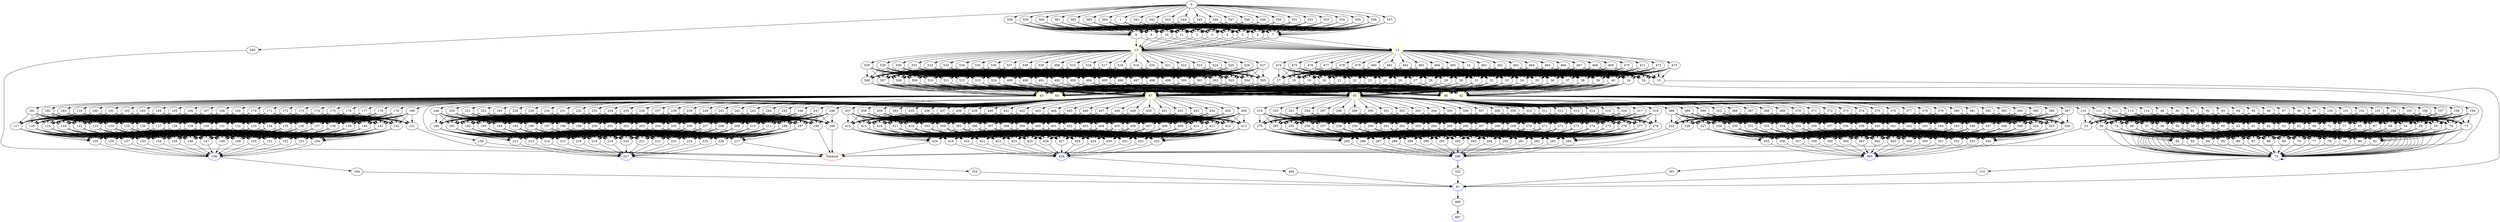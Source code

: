 digraph G {
	0 -> 1;
	0 -> 540;
	0 -> 541;
	0 -> 542;
	0 -> 543;
	0 -> 544;
	0 -> 545;
	0 -> 546;
	0 -> 547;
	0 -> 548;
	0 -> 549;
	0 -> 550;
	0 -> 551;
	0 -> 552;
	0 -> 553;
	0 -> 554;
	0 -> 555;
	0 -> 556;
	0 -> 557;
	0 -> 558;
	0 -> 559;
	0 -> 560;
	0 -> 561;
	0 -> 562;
	0 -> 563;
	0 -> 564;
	1 -> 2;
	1 -> 3;
	1 -> 4;
	1 -> 5;
	1 -> 6;
	1 -> 7;
	1 -> 8;
	1 -> 9;
	1 -> 10;
	1 -> 11;
	2 -> "12";
12 [color=yellow];
	2 -> "13";
13 [color=yellow];
	3 -> "12";
12 [color=yellow];
	3 -> "13";
13 [color=yellow];
	4 -> "12";
12 [color=yellow];
	4 -> "13";
13 [color=yellow];
	5 -> "12";
12 [color=yellow];
	5 -> "13";
13 [color=yellow];
	6 -> "12";
12 [color=yellow];
	6 -> "13";
13 [color=yellow];
	7 -> "12";
12 [color=yellow];
	7 -> "13";
13 [color=yellow];
	8 -> "12";
12 [color=yellow];
	8 -> "13";
13 [color=yellow];
	9 -> "12";
12 [color=yellow];
	9 -> "13";
13 [color=yellow];
	10 -> "12";
12 [color=yellow];
	10 -> "13";
13 [color=yellow];
	11 -> "12";
12 [color=yellow];
	11 -> "13";
13 [color=yellow];
	12 -> 14;
	12 -> 461;
	12 -> 462;
	12 -> 463;
	12 -> 464;
	12 -> 465;
	12 -> 466;
	12 -> 467;
	12 -> 468;
	12 -> 469;
	12 -> 470;
	12 -> 471;
	12 -> 472;
	12 -> 473;
	12 -> 474;
	12 -> 475;
	12 -> 476;
	12 -> 477;
	12 -> 478;
	12 -> 479;
	12 -> 480;
	12 -> 481;
	12 -> 482;
	12 -> 483;
	12 -> 484;
	12 -> 485;
	13 -> 488;
	13 -> 515;
	13 -> 516;
	13 -> 517;
	13 -> 518;
	13 -> 519;
	13 -> 520;
	13 -> 521;
	13 -> 522;
	13 -> 523;
	13 -> 524;
	13 -> 525;
	13 -> 526;
	13 -> 527;
	13 -> 528;
	13 -> 529;
	13 -> 530;
	13 -> 531;
	13 -> 532;
	13 -> 533;
	13 -> 534;
	13 -> 535;
	13 -> 536;
	13 -> 537;
	13 -> 538;
	13 -> 539;
	14 -> 15;
	14 -> 16;
	14 -> 17;
	14 -> 18;
	14 -> 19;
	14 -> 20;
	14 -> 21;
	14 -> 22;
	14 -> 23;
	14 -> 24;
	14 -> 25;
	14 -> 26;
	14 -> 27;
	14 -> 28;
	14 -> 29;
	14 -> 30;
	14 -> 31;
	14 -> 32;
	14 -> 33;
	14 -> 34;
	14 -> 35;
	14 -> 36;
	14 -> 37;
	14 -> 38;
	14 -> 39;
	14 -> 40;
	15 -> "41";
41 [color=blue];
	16 -> "42";
42 [color=yellow];
	16 -> "43";
43 [color=yellow];
	16 -> "44";
44 [color=yellow];
	16 -> "45";
45 [color=yellow];
	16 -> "46";
46 [color=yellow];
	16 -> "47";
47 [color=yellow];
	17 -> "42";
42 [color=yellow];
	17 -> "43";
43 [color=yellow];
	17 -> "44";
44 [color=yellow];
	17 -> "45";
45 [color=yellow];
	17 -> "46";
46 [color=yellow];
	17 -> "47";
47 [color=yellow];
	18 -> "42";
42 [color=yellow];
	18 -> "43";
43 [color=yellow];
	18 -> "44";
44 [color=yellow];
	18 -> "45";
45 [color=yellow];
	18 -> "46";
46 [color=yellow];
	18 -> "47";
47 [color=yellow];
	19 -> "42";
42 [color=yellow];
	19 -> "43";
43 [color=yellow];
	19 -> "44";
44 [color=yellow];
	19 -> "45";
45 [color=yellow];
	19 -> "46";
46 [color=yellow];
	19 -> "47";
47 [color=yellow];
	20 -> "42";
42 [color=yellow];
	20 -> "43";
43 [color=yellow];
	20 -> "44";
44 [color=yellow];
	20 -> "45";
45 [color=yellow];
	20 -> "46";
46 [color=yellow];
	20 -> "47";
47 [color=yellow];
	21 -> "42";
42 [color=yellow];
	21 -> "43";
43 [color=yellow];
	21 -> "44";
44 [color=yellow];
	21 -> "45";
45 [color=yellow];
	21 -> "46";
46 [color=yellow];
	21 -> "47";
47 [color=yellow];
	22 -> "42";
42 [color=yellow];
	22 -> "43";
43 [color=yellow];
	22 -> "44";
44 [color=yellow];
	22 -> "45";
45 [color=yellow];
	22 -> "46";
46 [color=yellow];
	22 -> "47";
47 [color=yellow];
	23 -> "42";
42 [color=yellow];
	23 -> "43";
43 [color=yellow];
	23 -> "44";
44 [color=yellow];
	23 -> "45";
45 [color=yellow];
	23 -> "46";
46 [color=yellow];
	23 -> "47";
47 [color=yellow];
	24 -> "Timeout";
Timeout [color=red];
	25 -> "42";
42 [color=yellow];
	25 -> "43";
43 [color=yellow];
	25 -> "44";
44 [color=yellow];
	25 -> "45";
45 [color=yellow];
	25 -> "46";
46 [color=yellow];
	25 -> "47";
47 [color=yellow];
	26 -> "42";
42 [color=yellow];
	26 -> "43";
43 [color=yellow];
	26 -> "44";
44 [color=yellow];
	26 -> "45";
45 [color=yellow];
	26 -> "46";
46 [color=yellow];
	26 -> "47";
47 [color=yellow];
	27 -> "42";
42 [color=yellow];
	27 -> "43";
43 [color=yellow];
	27 -> "44";
44 [color=yellow];
	27 -> "45";
45 [color=yellow];
	27 -> "46";
46 [color=yellow];
	27 -> "47";
47 [color=yellow];
	28 -> "42";
42 [color=yellow];
	28 -> "43";
43 [color=yellow];
	28 -> "44";
44 [color=yellow];
	28 -> "45";
45 [color=yellow];
	28 -> "46";
46 [color=yellow];
	28 -> "47";
47 [color=yellow];
	29 -> "42";
42 [color=yellow];
	29 -> "43";
43 [color=yellow];
	29 -> "44";
44 [color=yellow];
	29 -> "45";
45 [color=yellow];
	29 -> "46";
46 [color=yellow];
	29 -> "47";
47 [color=yellow];
	30 -> "42";
42 [color=yellow];
	30 -> "43";
43 [color=yellow];
	30 -> "44";
44 [color=yellow];
	30 -> "45";
45 [color=yellow];
	30 -> "46";
46 [color=yellow];
	30 -> "47";
47 [color=yellow];
	31 -> "42";
42 [color=yellow];
	31 -> "43";
43 [color=yellow];
	31 -> "44";
44 [color=yellow];
	31 -> "45";
45 [color=yellow];
	31 -> "46";
46 [color=yellow];
	31 -> "47";
47 [color=yellow];
	32 -> "42";
42 [color=yellow];
	32 -> "43";
43 [color=yellow];
	32 -> "44";
44 [color=yellow];
	32 -> "45";
45 [color=yellow];
	32 -> "46";
46 [color=yellow];
	32 -> "47";
47 [color=yellow];
	33 -> "42";
42 [color=yellow];
	33 -> "43";
43 [color=yellow];
	33 -> "44";
44 [color=yellow];
	33 -> "45";
45 [color=yellow];
	33 -> "46";
46 [color=yellow];
	33 -> "47";
47 [color=yellow];
	34 -> "42";
42 [color=yellow];
	34 -> "43";
43 [color=yellow];
	34 -> "44";
44 [color=yellow];
	34 -> "45";
45 [color=yellow];
	34 -> "46";
46 [color=yellow];
	34 -> "47";
47 [color=yellow];
	35 -> "42";
42 [color=yellow];
	35 -> "43";
43 [color=yellow];
	35 -> "44";
44 [color=yellow];
	35 -> "45";
45 [color=yellow];
	35 -> "46";
46 [color=yellow];
	35 -> "47";
47 [color=yellow];
	36 -> "42";
42 [color=yellow];
	36 -> "43";
43 [color=yellow];
	36 -> "44";
44 [color=yellow];
	36 -> "45";
45 [color=yellow];
	36 -> "46";
46 [color=yellow];
	36 -> "47";
47 [color=yellow];
	37 -> "42";
42 [color=yellow];
	37 -> "43";
43 [color=yellow];
	37 -> "44";
44 [color=yellow];
	37 -> "45";
45 [color=yellow];
	37 -> "46";
46 [color=yellow];
	37 -> "47";
47 [color=yellow];
	38 -> "42";
42 [color=yellow];
	38 -> "43";
43 [color=yellow];
	38 -> "44";
44 [color=yellow];
	38 -> "45";
45 [color=yellow];
	38 -> "46";
46 [color=yellow];
	38 -> "47";
47 [color=yellow];
	39 -> "42";
42 [color=yellow];
	39 -> "43";
43 [color=yellow];
	39 -> "44";
44 [color=yellow];
	39 -> "45";
45 [color=yellow];
	39 -> "46";
46 [color=yellow];
	39 -> "47";
47 [color=yellow];
	40 -> "42";
42 [color=yellow];
	40 -> "43";
43 [color=yellow];
	40 -> "44";
44 [color=yellow];
	40 -> "45";
45 [color=yellow];
	40 -> "46";
46 [color=yellow];
	40 -> "47";
47 [color=yellow];
	41 -> 486;
	42 -> 48;
	42 -> 90;
	42 -> 91;
	42 -> 92;
	42 -> 93;
	42 -> 94;
	42 -> 95;
	42 -> 96;
	42 -> 97;
	42 -> 98;
	42 -> 99;
	42 -> 100;
	42 -> 101;
	42 -> 102;
	42 -> 103;
	42 -> 104;
	42 -> 105;
	42 -> 106;
	42 -> 107;
	42 -> 108;
	42 -> 109;
	42 -> 110;
	42 -> 111;
	42 -> 112;
	42 -> 113;
	42 -> 114;
	43 -> 116;
	43 -> 159;
	43 -> 160;
	43 -> 161;
	43 -> 162;
	43 -> 163;
	43 -> 164;
	43 -> 165;
	43 -> 166;
	43 -> 167;
	43 -> 168;
	43 -> 169;
	43 -> 170;
	43 -> 171;
	43 -> 172;
	43 -> 173;
	43 -> 174;
	43 -> 175;
	43 -> 176;
	43 -> 177;
	43 -> 178;
	43 -> 179;
	43 -> 180;
	43 -> 181;
	43 -> 182;
	43 -> 183;
	44 -> 185;
	44 -> 228;
	44 -> 229;
	44 -> 230;
	44 -> 231;
	44 -> 232;
	44 -> 233;
	44 -> 234;
	44 -> 235;
	44 -> 236;
	44 -> 237;
	44 -> 238;
	44 -> 239;
	44 -> 240;
	44 -> 241;
	44 -> 242;
	44 -> 243;
	44 -> 244;
	44 -> 245;
	44 -> 246;
	44 -> 247;
	44 -> 248;
	44 -> 249;
	44 -> 250;
	44 -> 251;
	44 -> 252;
	45 -> 254;
	45 -> 297;
	45 -> 298;
	45 -> 299;
	45 -> 300;
	45 -> 301;
	45 -> 302;
	45 -> 303;
	45 -> 304;
	45 -> 305;
	45 -> 306;
	45 -> 307;
	45 -> 308;
	45 -> 309;
	45 -> 310;
	45 -> 311;
	45 -> 312;
	45 -> 313;
	45 -> 314;
	45 -> 315;
	45 -> 316;
	45 -> 317;
	45 -> 318;
	45 -> 319;
	45 -> 320;
	45 -> 321;
	46 -> 323;
	46 -> 366;
	46 -> 367;
	46 -> 368;
	46 -> 369;
	46 -> 370;
	46 -> 371;
	46 -> 372;
	46 -> 373;
	46 -> 374;
	46 -> 375;
	46 -> 376;
	46 -> 377;
	46 -> 378;
	46 -> 379;
	46 -> 380;
	46 -> 381;
	46 -> 382;
	46 -> 383;
	46 -> 384;
	46 -> 385;
	46 -> 386;
	46 -> 387;
	46 -> 388;
	46 -> 389;
	46 -> 390;
	47 -> 392;
	47 -> 435;
	47 -> 436;
	47 -> 437;
	47 -> 438;
	47 -> 439;
	47 -> 440;
	47 -> 441;
	47 -> 442;
	47 -> 443;
	47 -> 444;
	47 -> 445;
	47 -> 446;
	47 -> 447;
	47 -> 448;
	47 -> 449;
	47 -> 450;
	47 -> 451;
	47 -> 452;
	47 -> 453;
	47 -> 454;
	47 -> 455;
	47 -> 456;
	47 -> 457;
	47 -> 458;
	47 -> 459;
	48 -> 49;
	48 -> 50;
	48 -> 51;
	48 -> 52;
	48 -> 53;
	48 -> 54;
	48 -> 55;
	48 -> 56;
	48 -> 57;
	48 -> 58;
	48 -> 59;
	48 -> 60;
	48 -> 61;
	48 -> 62;
	48 -> 63;
	48 -> 64;
	48 -> 65;
	48 -> 66;
	48 -> 67;
	48 -> 68;
	48 -> 69;
	48 -> 70;
	48 -> 71;
	48 -> 72;
	48 -> 73;
	48 -> 74;
	49 -> "75";
75 [color=blue];
	49 -> 76;
	49 -> 77;
	49 -> 78;
	49 -> 79;
	49 -> 80;
	49 -> 81;
	49 -> 82;
	49 -> 83;
	49 -> 84;
	49 -> 85;
	49 -> 86;
	49 -> 87;
	49 -> 88;
	49 -> 89;
	50 -> "75";
75 [color=blue];
	50 -> 76;
	50 -> 77;
	50 -> 78;
	50 -> 79;
	50 -> 80;
	50 -> 81;
	50 -> 82;
	50 -> 83;
	50 -> 84;
	50 -> 85;
	50 -> 86;
	50 -> 87;
	50 -> 88;
	50 -> 89;
	51 -> "75";
75 [color=blue];
	51 -> 76;
	51 -> 77;
	51 -> 78;
	51 -> 79;
	51 -> 80;
	51 -> 81;
	51 -> 82;
	51 -> 83;
	51 -> 84;
	51 -> 85;
	51 -> 86;
	51 -> 87;
	51 -> 88;
	51 -> 89;
	52 -> "75";
75 [color=blue];
	52 -> 76;
	52 -> 77;
	52 -> 78;
	52 -> 79;
	52 -> 80;
	52 -> 81;
	52 -> 82;
	52 -> 83;
	52 -> 84;
	52 -> 85;
	52 -> 86;
	52 -> 87;
	52 -> 88;
	52 -> 89;
	53 -> "Timeout";
Timeout [color=red];
	54 -> "75";
75 [color=blue];
	54 -> 76;
	54 -> 77;
	54 -> 78;
	54 -> 79;
	54 -> 80;
	54 -> 81;
	54 -> 82;
	54 -> 83;
	54 -> 84;
	54 -> 85;
	54 -> 86;
	54 -> 87;
	54 -> 88;
	54 -> 89;
	55 -> "75";
75 [color=blue];
	55 -> 76;
	55 -> 77;
	55 -> 78;
	55 -> 79;
	55 -> 80;
	55 -> 81;
	55 -> 82;
	55 -> 83;
	55 -> 84;
	55 -> 85;
	55 -> 86;
	55 -> 87;
	55 -> 88;
	55 -> 89;
	56 -> "75";
75 [color=blue];
	56 -> 76;
	56 -> 77;
	56 -> 78;
	56 -> 79;
	56 -> 80;
	56 -> 81;
	56 -> 82;
	56 -> 83;
	56 -> 84;
	56 -> 85;
	56 -> 86;
	56 -> 87;
	56 -> 88;
	56 -> 89;
	57 -> "75";
75 [color=blue];
	57 -> 76;
	57 -> 77;
	57 -> 78;
	57 -> 79;
	57 -> 80;
	57 -> 81;
	57 -> 82;
	57 -> 83;
	57 -> 84;
	57 -> 85;
	57 -> 86;
	57 -> 87;
	57 -> 88;
	57 -> 89;
	58 -> "75";
75 [color=blue];
	58 -> 76;
	58 -> 77;
	58 -> 78;
	58 -> 79;
	58 -> 80;
	58 -> 81;
	58 -> 82;
	58 -> 83;
	58 -> 84;
	58 -> 85;
	58 -> 86;
	58 -> 87;
	58 -> 88;
	58 -> 89;
	59 -> "75";
75 [color=blue];
	59 -> 76;
	59 -> 77;
	59 -> 78;
	59 -> 79;
	59 -> 80;
	59 -> 81;
	59 -> 82;
	59 -> 83;
	59 -> 84;
	59 -> 85;
	59 -> 86;
	59 -> 87;
	59 -> 88;
	59 -> 89;
	60 -> "75";
75 [color=blue];
	60 -> 76;
	60 -> 77;
	60 -> 78;
	60 -> 79;
	60 -> 80;
	60 -> 81;
	60 -> 82;
	60 -> 83;
	60 -> 84;
	60 -> 85;
	60 -> 86;
	60 -> 87;
	60 -> 88;
	60 -> 89;
	61 -> "75";
75 [color=blue];
	61 -> 76;
	61 -> 77;
	61 -> 78;
	61 -> 79;
	61 -> 80;
	61 -> 81;
	61 -> 82;
	61 -> 83;
	61 -> 84;
	61 -> 85;
	61 -> 86;
	61 -> 87;
	61 -> 88;
	61 -> 89;
	62 -> "75";
75 [color=blue];
	62 -> 76;
	62 -> 77;
	62 -> 78;
	62 -> 79;
	62 -> 80;
	62 -> 81;
	62 -> 82;
	62 -> 83;
	62 -> 84;
	62 -> 85;
	62 -> 86;
	62 -> 87;
	62 -> 88;
	62 -> 89;
	63 -> "75";
75 [color=blue];
	63 -> 76;
	63 -> 77;
	63 -> 78;
	63 -> 79;
	63 -> 80;
	63 -> 81;
	63 -> 82;
	63 -> 83;
	63 -> 84;
	63 -> 85;
	63 -> 86;
	63 -> 87;
	63 -> 88;
	63 -> 89;
	64 -> "75";
75 [color=blue];
	64 -> 76;
	64 -> 77;
	64 -> 78;
	64 -> 79;
	64 -> 80;
	64 -> 81;
	64 -> 82;
	64 -> 83;
	64 -> 84;
	64 -> 85;
	64 -> 86;
	64 -> 87;
	64 -> 88;
	64 -> 89;
	65 -> "75";
75 [color=blue];
	65 -> 76;
	65 -> 77;
	65 -> 78;
	65 -> 79;
	65 -> 80;
	65 -> 81;
	65 -> 82;
	65 -> 83;
	65 -> 84;
	65 -> 85;
	65 -> 86;
	65 -> 87;
	65 -> 88;
	65 -> 89;
	66 -> "75";
75 [color=blue];
	66 -> 76;
	66 -> 77;
	66 -> 78;
	66 -> 79;
	66 -> 80;
	66 -> 81;
	66 -> 82;
	66 -> 83;
	66 -> 84;
	66 -> 85;
	66 -> 86;
	66 -> 87;
	66 -> 88;
	66 -> 89;
	67 -> "75";
75 [color=blue];
	67 -> 76;
	67 -> 77;
	67 -> 78;
	67 -> 79;
	67 -> 80;
	67 -> 81;
	67 -> 82;
	67 -> 83;
	67 -> 84;
	67 -> 85;
	67 -> 86;
	67 -> 87;
	67 -> 88;
	67 -> 89;
	68 -> "75";
75 [color=blue];
	68 -> 76;
	68 -> 77;
	68 -> 78;
	68 -> 79;
	68 -> 80;
	68 -> 81;
	68 -> 82;
	68 -> 83;
	68 -> 84;
	68 -> 85;
	68 -> 86;
	68 -> 87;
	68 -> 88;
	68 -> 89;
	69 -> "75";
75 [color=blue];
	69 -> 76;
	69 -> 77;
	69 -> 78;
	69 -> 79;
	69 -> 80;
	69 -> 81;
	69 -> 82;
	69 -> 83;
	69 -> 84;
	69 -> 85;
	69 -> 86;
	69 -> 87;
	69 -> 88;
	69 -> 89;
	70 -> "75";
75 [color=blue];
	70 -> 76;
	70 -> 77;
	70 -> 78;
	70 -> 79;
	70 -> 80;
	70 -> 81;
	70 -> 82;
	70 -> 83;
	70 -> 84;
	70 -> 85;
	70 -> 86;
	70 -> 87;
	70 -> 88;
	70 -> 89;
	71 -> "75";
75 [color=blue];
	71 -> 76;
	71 -> 77;
	71 -> 78;
	71 -> 79;
	71 -> 80;
	71 -> 81;
	71 -> 82;
	71 -> 83;
	71 -> 84;
	71 -> 85;
	71 -> 86;
	71 -> 87;
	71 -> 88;
	71 -> 89;
	72 -> "75";
75 [color=blue];
	72 -> 76;
	72 -> 77;
	72 -> 78;
	72 -> 79;
	72 -> 80;
	72 -> 81;
	72 -> 82;
	72 -> 83;
	72 -> 84;
	72 -> 85;
	72 -> 86;
	72 -> 87;
	72 -> 88;
	72 -> 89;
	73 -> "75";
75 [color=blue];
	73 -> 76;
	73 -> 77;
	73 -> 78;
	73 -> 79;
	73 -> 80;
	73 -> 81;
	73 -> 82;
	73 -> 83;
	73 -> 84;
	73 -> 85;
	73 -> 86;
	73 -> 87;
	73 -> 88;
	73 -> 89;
	74 -> "75";
75 [color=blue];
	74 -> 76;
	74 -> 77;
	74 -> 78;
	74 -> 79;
	74 -> 80;
	74 -> 81;
	74 -> 82;
	74 -> 83;
	74 -> 84;
	74 -> 85;
	74 -> 86;
	74 -> 87;
	74 -> 88;
	74 -> 89;
	75 -> "75";
75 [color=blue];
	75 -> 115;
	76 -> "75";
75 [color=blue];
	77 -> "75";
75 [color=blue];
	78 -> "75";
75 [color=blue];
	79 -> "75";
75 [color=blue];
	80 -> "75";
75 [color=blue];
	81 -> "75";
75 [color=blue];
	82 -> "75";
75 [color=blue];
	83 -> "75";
75 [color=blue];
	84 -> "75";
75 [color=blue];
	85 -> "75";
75 [color=blue];
	86 -> "75";
75 [color=blue];
	87 -> "75";
75 [color=blue];
	88 -> "75";
75 [color=blue];
	89 -> "75";
75 [color=blue];
	90 -> 49;
	90 -> 50;
	90 -> 51;
	90 -> 52;
	90 -> 53;
	90 -> 54;
	90 -> 55;
	90 -> 56;
	90 -> 57;
	90 -> 58;
	90 -> 59;
	90 -> 60;
	90 -> 61;
	90 -> 62;
	90 -> 63;
	90 -> 64;
	90 -> 65;
	90 -> 66;
	90 -> 67;
	90 -> 68;
	90 -> 69;
	90 -> 70;
	90 -> 71;
	90 -> 72;
	90 -> 73;
	90 -> 74;
	91 -> 49;
	91 -> 50;
	91 -> 51;
	91 -> 52;
	91 -> 53;
	91 -> 54;
	91 -> 55;
	91 -> 56;
	91 -> 57;
	91 -> 58;
	91 -> 59;
	91 -> 60;
	91 -> 61;
	91 -> 62;
	91 -> 63;
	91 -> 64;
	91 -> 65;
	91 -> 66;
	91 -> 67;
	91 -> 68;
	91 -> 69;
	91 -> 70;
	91 -> 71;
	91 -> 72;
	91 -> 73;
	91 -> 74;
	92 -> 49;
	92 -> 50;
	92 -> 51;
	92 -> 52;
	92 -> 53;
	92 -> 54;
	92 -> 55;
	92 -> 56;
	92 -> 57;
	92 -> 58;
	92 -> 59;
	92 -> 60;
	92 -> 61;
	92 -> 62;
	92 -> 63;
	92 -> 64;
	92 -> 65;
	92 -> 66;
	92 -> 67;
	92 -> 68;
	92 -> 69;
	92 -> 70;
	92 -> 71;
	92 -> 72;
	92 -> 73;
	92 -> 74;
	93 -> 49;
	93 -> 50;
	93 -> 51;
	93 -> 52;
	93 -> 53;
	93 -> 54;
	93 -> 55;
	93 -> 56;
	93 -> 57;
	93 -> 58;
	93 -> 59;
	93 -> 60;
	93 -> 61;
	93 -> 62;
	93 -> 63;
	93 -> 64;
	93 -> 65;
	93 -> 66;
	93 -> 67;
	93 -> 68;
	93 -> 69;
	93 -> 70;
	93 -> 71;
	93 -> 72;
	93 -> 73;
	93 -> 74;
	94 -> 49;
	94 -> 50;
	94 -> 51;
	94 -> 52;
	94 -> 53;
	94 -> 54;
	94 -> 55;
	94 -> 56;
	94 -> 57;
	94 -> 58;
	94 -> 59;
	94 -> 60;
	94 -> 61;
	94 -> 62;
	94 -> 63;
	94 -> 64;
	94 -> 65;
	94 -> 66;
	94 -> 67;
	94 -> 68;
	94 -> 69;
	94 -> 70;
	94 -> 71;
	94 -> 72;
	94 -> 73;
	94 -> 74;
	95 -> 49;
	95 -> 50;
	95 -> 51;
	95 -> 52;
	95 -> 53;
	95 -> 54;
	95 -> 55;
	95 -> 56;
	95 -> 57;
	95 -> 58;
	95 -> 59;
	95 -> 60;
	95 -> 61;
	95 -> 62;
	95 -> 63;
	95 -> 64;
	95 -> 65;
	95 -> 66;
	95 -> 67;
	95 -> 68;
	95 -> 69;
	95 -> 70;
	95 -> 71;
	95 -> 72;
	95 -> 73;
	95 -> 74;
	96 -> 49;
	96 -> 50;
	96 -> 51;
	96 -> 52;
	96 -> 53;
	96 -> 54;
	96 -> 55;
	96 -> 56;
	96 -> 57;
	96 -> 58;
	96 -> 59;
	96 -> 60;
	96 -> 61;
	96 -> 62;
	96 -> 63;
	96 -> 64;
	96 -> 65;
	96 -> 66;
	96 -> 67;
	96 -> 68;
	96 -> 69;
	96 -> 70;
	96 -> 71;
	96 -> 72;
	96 -> 73;
	96 -> 74;
	97 -> 49;
	97 -> 50;
	97 -> 51;
	97 -> 52;
	97 -> 53;
	97 -> 54;
	97 -> 55;
	97 -> 56;
	97 -> 57;
	97 -> 58;
	97 -> 59;
	97 -> 60;
	97 -> 61;
	97 -> 62;
	97 -> 63;
	97 -> 64;
	97 -> 65;
	97 -> 66;
	97 -> 67;
	97 -> 68;
	97 -> 69;
	97 -> 70;
	97 -> 71;
	97 -> 72;
	97 -> 73;
	97 -> 74;
	98 -> 49;
	98 -> 50;
	98 -> 51;
	98 -> 52;
	98 -> 53;
	98 -> 54;
	98 -> 55;
	98 -> 56;
	98 -> 57;
	98 -> 58;
	98 -> 59;
	98 -> 60;
	98 -> 61;
	98 -> 62;
	98 -> 63;
	98 -> 64;
	98 -> 65;
	98 -> 66;
	98 -> 67;
	98 -> 68;
	98 -> 69;
	98 -> 70;
	98 -> 71;
	98 -> 72;
	98 -> 73;
	98 -> 74;
	99 -> 49;
	99 -> 50;
	99 -> 51;
	99 -> 52;
	99 -> 53;
	99 -> 54;
	99 -> 55;
	99 -> 56;
	99 -> 57;
	99 -> 58;
	99 -> 59;
	99 -> 60;
	99 -> 61;
	99 -> 62;
	99 -> 63;
	99 -> 64;
	99 -> 65;
	99 -> 66;
	99 -> 67;
	99 -> 68;
	99 -> 69;
	99 -> 70;
	99 -> 71;
	99 -> 72;
	99 -> 73;
	99 -> 74;
	100 -> 49;
	100 -> 50;
	100 -> 51;
	100 -> 52;
	100 -> 53;
	100 -> 54;
	100 -> 55;
	100 -> 56;
	100 -> 57;
	100 -> 58;
	100 -> 59;
	100 -> 60;
	100 -> 61;
	100 -> 62;
	100 -> 63;
	100 -> 64;
	100 -> 65;
	100 -> 66;
	100 -> 67;
	100 -> 68;
	100 -> 69;
	100 -> 70;
	100 -> 71;
	100 -> 72;
	100 -> 73;
	100 -> 74;
	101 -> 49;
	101 -> 50;
	101 -> 51;
	101 -> 52;
	101 -> 53;
	101 -> 54;
	101 -> 55;
	101 -> 56;
	101 -> 57;
	101 -> 58;
	101 -> 59;
	101 -> 60;
	101 -> 61;
	101 -> 62;
	101 -> 63;
	101 -> 64;
	101 -> 65;
	101 -> 66;
	101 -> 67;
	101 -> 68;
	101 -> 69;
	101 -> 70;
	101 -> 71;
	101 -> 72;
	101 -> 73;
	101 -> 74;
	102 -> 49;
	102 -> 50;
	102 -> 51;
	102 -> 52;
	102 -> 53;
	102 -> 54;
	102 -> 55;
	102 -> 56;
	102 -> 57;
	102 -> 58;
	102 -> 59;
	102 -> 60;
	102 -> 61;
	102 -> 62;
	102 -> 63;
	102 -> 64;
	102 -> 65;
	102 -> 66;
	102 -> 67;
	102 -> 68;
	102 -> 69;
	102 -> 70;
	102 -> 71;
	102 -> 72;
	102 -> 73;
	102 -> 74;
	103 -> 49;
	103 -> 50;
	103 -> 51;
	103 -> 52;
	103 -> 53;
	103 -> 54;
	103 -> 55;
	103 -> 56;
	103 -> 57;
	103 -> 58;
	103 -> 59;
	103 -> 60;
	103 -> 61;
	103 -> 62;
	103 -> 63;
	103 -> 64;
	103 -> 65;
	103 -> 66;
	103 -> 67;
	103 -> 68;
	103 -> 69;
	103 -> 70;
	103 -> 71;
	103 -> 72;
	103 -> 73;
	103 -> 74;
	104 -> 49;
	104 -> 50;
	104 -> 51;
	104 -> 52;
	104 -> 53;
	104 -> 54;
	104 -> 55;
	104 -> 56;
	104 -> 57;
	104 -> 58;
	104 -> 59;
	104 -> 60;
	104 -> 61;
	104 -> 62;
	104 -> 63;
	104 -> 64;
	104 -> 65;
	104 -> 66;
	104 -> 67;
	104 -> 68;
	104 -> 69;
	104 -> 70;
	104 -> 71;
	104 -> 72;
	104 -> 73;
	104 -> 74;
	105 -> 49;
	105 -> 50;
	105 -> 51;
	105 -> 52;
	105 -> 53;
	105 -> 54;
	105 -> 55;
	105 -> 56;
	105 -> 57;
	105 -> 58;
	105 -> 59;
	105 -> 60;
	105 -> 61;
	105 -> 62;
	105 -> 63;
	105 -> 64;
	105 -> 65;
	105 -> 66;
	105 -> 67;
	105 -> 68;
	105 -> 69;
	105 -> 70;
	105 -> 71;
	105 -> 72;
	105 -> 73;
	105 -> 74;
	106 -> 49;
	106 -> 50;
	106 -> 51;
	106 -> 52;
	106 -> 53;
	106 -> 54;
	106 -> 55;
	106 -> 56;
	106 -> 57;
	106 -> 58;
	106 -> 59;
	106 -> 60;
	106 -> 61;
	106 -> 62;
	106 -> 63;
	106 -> 64;
	106 -> 65;
	106 -> 66;
	106 -> 67;
	106 -> 68;
	106 -> 69;
	106 -> 70;
	106 -> 71;
	106 -> 72;
	106 -> 73;
	106 -> 74;
	107 -> 49;
	107 -> 50;
	107 -> 51;
	107 -> 52;
	107 -> 53;
	107 -> 54;
	107 -> 55;
	107 -> 56;
	107 -> 57;
	107 -> 58;
	107 -> 59;
	107 -> 60;
	107 -> 61;
	107 -> 62;
	107 -> 63;
	107 -> 64;
	107 -> 65;
	107 -> 66;
	107 -> 67;
	107 -> 68;
	107 -> 69;
	107 -> 70;
	107 -> 71;
	107 -> 72;
	107 -> 73;
	107 -> 74;
	108 -> 49;
	108 -> 50;
	108 -> 51;
	108 -> 52;
	108 -> 53;
	108 -> 54;
	108 -> 55;
	108 -> 56;
	108 -> 57;
	108 -> 58;
	108 -> 59;
	108 -> 60;
	108 -> 61;
	108 -> 62;
	108 -> 63;
	108 -> 64;
	108 -> 65;
	108 -> 66;
	108 -> 67;
	108 -> 68;
	108 -> 69;
	108 -> 70;
	108 -> 71;
	108 -> 72;
	108 -> 73;
	108 -> 74;
	109 -> 49;
	109 -> 50;
	109 -> 51;
	109 -> 52;
	109 -> 53;
	109 -> 54;
	109 -> 55;
	109 -> 56;
	109 -> 57;
	109 -> 58;
	109 -> 59;
	109 -> 60;
	109 -> 61;
	109 -> 62;
	109 -> 63;
	109 -> 64;
	109 -> 65;
	109 -> 66;
	109 -> 67;
	109 -> 68;
	109 -> 69;
	109 -> 70;
	109 -> 71;
	109 -> 72;
	109 -> 73;
	109 -> 74;
	110 -> 49;
	110 -> 50;
	110 -> 51;
	110 -> 52;
	110 -> 53;
	110 -> 54;
	110 -> 55;
	110 -> 56;
	110 -> 57;
	110 -> 58;
	110 -> 59;
	110 -> 60;
	110 -> 61;
	110 -> 62;
	110 -> 63;
	110 -> 64;
	110 -> 65;
	110 -> 66;
	110 -> 67;
	110 -> 68;
	110 -> 69;
	110 -> 70;
	110 -> 71;
	110 -> 72;
	110 -> 73;
	110 -> 74;
	111 -> 49;
	111 -> 50;
	111 -> 51;
	111 -> 52;
	111 -> 53;
	111 -> 54;
	111 -> 55;
	111 -> 56;
	111 -> 57;
	111 -> 58;
	111 -> 59;
	111 -> 60;
	111 -> 61;
	111 -> 62;
	111 -> 63;
	111 -> 64;
	111 -> 65;
	111 -> 66;
	111 -> 67;
	111 -> 68;
	111 -> 69;
	111 -> 70;
	111 -> 71;
	111 -> 72;
	111 -> 73;
	111 -> 74;
	112 -> 49;
	112 -> 50;
	112 -> 51;
	112 -> 52;
	112 -> 53;
	112 -> 54;
	112 -> 55;
	112 -> 56;
	112 -> 57;
	112 -> 58;
	112 -> 59;
	112 -> 60;
	112 -> 61;
	112 -> 62;
	112 -> 63;
	112 -> 64;
	112 -> 65;
	112 -> 66;
	112 -> 67;
	112 -> 68;
	112 -> 69;
	112 -> 70;
	112 -> 71;
	112 -> 72;
	112 -> 73;
	112 -> 74;
	113 -> 49;
	113 -> 50;
	113 -> 51;
	113 -> 52;
	113 -> 53;
	113 -> 54;
	113 -> 55;
	113 -> 56;
	113 -> 57;
	113 -> 58;
	113 -> 59;
	113 -> 60;
	113 -> 61;
	113 -> 62;
	113 -> 63;
	113 -> 64;
	113 -> 65;
	113 -> 66;
	113 -> 67;
	113 -> 68;
	113 -> 69;
	113 -> 70;
	113 -> 71;
	113 -> 72;
	113 -> 73;
	113 -> 74;
	114 -> 49;
	114 -> 50;
	114 -> 51;
	114 -> 52;
	114 -> 53;
	114 -> 54;
	114 -> 55;
	114 -> 56;
	114 -> 57;
	114 -> 58;
	114 -> 59;
	114 -> 60;
	114 -> 61;
	114 -> 62;
	114 -> 63;
	114 -> 64;
	114 -> 65;
	114 -> 66;
	114 -> 67;
	114 -> 68;
	114 -> 69;
	114 -> 70;
	114 -> 71;
	114 -> 72;
	114 -> 73;
	114 -> 74;
	115 -> "41";
41 [color=blue];
	116 -> 117;
	116 -> 118;
	116 -> 119;
	116 -> 120;
	116 -> 121;
	116 -> 122;
	116 -> 123;
	116 -> 124;
	116 -> 125;
	116 -> 126;
	116 -> 127;
	116 -> 128;
	116 -> 129;
	116 -> 130;
	116 -> 131;
	116 -> 132;
	116 -> 133;
	116 -> 134;
	116 -> 135;
	116 -> 136;
	116 -> 137;
	116 -> 138;
	116 -> 139;
	116 -> 140;
	116 -> 141;
	116 -> 142;
	117 -> 143;
	117 -> 144;
	117 -> 145;
	117 -> 146;
	117 -> 147;
	117 -> 148;
	117 -> 149;
	117 -> 150;
	117 -> 151;
	117 -> 152;
	117 -> 153;
	117 -> 154;
	117 -> 155;
	117 -> 156;
	117 -> 157;
	118 -> 143;
	118 -> 144;
	118 -> 145;
	118 -> 146;
	118 -> 147;
	118 -> 148;
	118 -> 149;
	118 -> 150;
	118 -> 151;
	118 -> 152;
	118 -> 153;
	118 -> 154;
	118 -> 155;
	118 -> 156;
	118 -> 157;
	119 -> 143;
	119 -> 144;
	119 -> 145;
	119 -> 146;
	119 -> 147;
	119 -> 148;
	119 -> 149;
	119 -> 150;
	119 -> 151;
	119 -> 152;
	119 -> 153;
	119 -> 154;
	119 -> 155;
	119 -> 156;
	119 -> 157;
	120 -> 143;
	120 -> 144;
	120 -> 145;
	120 -> 146;
	120 -> 147;
	120 -> 148;
	120 -> 149;
	120 -> 150;
	120 -> 151;
	120 -> 152;
	120 -> 153;
	120 -> 154;
	120 -> 155;
	120 -> 156;
	120 -> 157;
	121 -> "Timeout";
Timeout [color=red];
	122 -> 143;
	122 -> 144;
	122 -> 145;
	122 -> 146;
	122 -> 147;
	122 -> 148;
	122 -> 149;
	122 -> 150;
	122 -> 151;
	122 -> 152;
	122 -> 153;
	122 -> 154;
	122 -> 155;
	122 -> 156;
	122 -> 157;
	123 -> 143;
	123 -> 144;
	123 -> 145;
	123 -> 146;
	123 -> 147;
	123 -> 148;
	123 -> 149;
	123 -> 150;
	123 -> 151;
	123 -> 152;
	123 -> 153;
	123 -> 154;
	123 -> 155;
	123 -> 156;
	123 -> 157;
	124 -> 143;
	124 -> 144;
	124 -> 145;
	124 -> 146;
	124 -> 147;
	124 -> 148;
	124 -> 149;
	124 -> 150;
	124 -> 151;
	124 -> 152;
	124 -> 153;
	124 -> 154;
	124 -> 155;
	124 -> 156;
	124 -> 157;
	125 -> 143;
	125 -> 144;
	125 -> 145;
	125 -> 146;
	125 -> 147;
	125 -> 148;
	125 -> 149;
	125 -> 150;
	125 -> 151;
	125 -> 152;
	125 -> 153;
	125 -> 154;
	125 -> 155;
	125 -> 156;
	125 -> 157;
	126 -> 143;
	126 -> 144;
	126 -> 145;
	126 -> 146;
	126 -> 147;
	126 -> 148;
	126 -> 149;
	126 -> 150;
	126 -> 151;
	126 -> 152;
	126 -> 153;
	126 -> 154;
	126 -> 155;
	126 -> 156;
	126 -> 157;
	127 -> 143;
	127 -> 144;
	127 -> 145;
	127 -> 146;
	127 -> 147;
	127 -> 148;
	127 -> 149;
	127 -> 150;
	127 -> 151;
	127 -> 152;
	127 -> 153;
	127 -> 154;
	127 -> 155;
	127 -> 156;
	127 -> 157;
	128 -> 143;
	128 -> 144;
	128 -> 145;
	128 -> 146;
	128 -> 147;
	128 -> 148;
	128 -> 149;
	128 -> 150;
	128 -> 151;
	128 -> 152;
	128 -> 153;
	128 -> 154;
	128 -> 155;
	128 -> 156;
	128 -> 157;
	129 -> 143;
	129 -> 144;
	129 -> 145;
	129 -> 146;
	129 -> 147;
	129 -> 148;
	129 -> 149;
	129 -> 150;
	129 -> 151;
	129 -> 152;
	129 -> 153;
	129 -> 154;
	129 -> 155;
	129 -> 156;
	129 -> 157;
	130 -> 143;
	130 -> 144;
	130 -> 145;
	130 -> 146;
	130 -> 147;
	130 -> 148;
	130 -> 149;
	130 -> 150;
	130 -> 151;
	130 -> 152;
	130 -> 153;
	130 -> 154;
	130 -> 155;
	130 -> 156;
	130 -> 157;
	131 -> 143;
	131 -> 144;
	131 -> 145;
	131 -> 146;
	131 -> 147;
	131 -> 148;
	131 -> 149;
	131 -> 150;
	131 -> 151;
	131 -> 152;
	131 -> 153;
	131 -> 154;
	131 -> 155;
	131 -> 156;
	131 -> 157;
	132 -> 143;
	132 -> 144;
	132 -> 145;
	132 -> 146;
	132 -> 147;
	132 -> 148;
	132 -> 149;
	132 -> 150;
	132 -> 151;
	132 -> 152;
	132 -> 153;
	132 -> 154;
	132 -> 155;
	132 -> 156;
	132 -> 157;
	133 -> 143;
	133 -> 144;
	133 -> 145;
	133 -> 146;
	133 -> 147;
	133 -> 148;
	133 -> 149;
	133 -> 150;
	133 -> 151;
	133 -> 152;
	133 -> 153;
	133 -> 154;
	133 -> 155;
	133 -> 156;
	133 -> 157;
	134 -> 143;
	134 -> 144;
	134 -> 145;
	134 -> 146;
	134 -> 147;
	134 -> 148;
	134 -> 149;
	134 -> 150;
	134 -> 151;
	134 -> 152;
	134 -> 153;
	134 -> 154;
	134 -> 155;
	134 -> 156;
	134 -> 157;
	135 -> 143;
	135 -> 144;
	135 -> 145;
	135 -> 146;
	135 -> 147;
	135 -> 148;
	135 -> 149;
	135 -> 150;
	135 -> 151;
	135 -> 152;
	135 -> 153;
	135 -> 154;
	135 -> 155;
	135 -> 156;
	135 -> 157;
	136 -> 143;
	136 -> 144;
	136 -> 145;
	136 -> 146;
	136 -> 147;
	136 -> 148;
	136 -> 149;
	136 -> 150;
	136 -> 151;
	136 -> 152;
	136 -> 153;
	136 -> 154;
	136 -> 155;
	136 -> 156;
	136 -> 157;
	137 -> 143;
	137 -> 144;
	137 -> 145;
	137 -> 146;
	137 -> 147;
	137 -> 148;
	137 -> 149;
	137 -> 150;
	137 -> 151;
	137 -> 152;
	137 -> 153;
	137 -> 154;
	137 -> 155;
	137 -> 156;
	137 -> 157;
	138 -> 143;
	138 -> 144;
	138 -> 145;
	138 -> 146;
	138 -> 147;
	138 -> 148;
	138 -> 149;
	138 -> 150;
	138 -> 151;
	138 -> 152;
	138 -> 153;
	138 -> 154;
	138 -> 155;
	138 -> 156;
	138 -> 157;
	139 -> 143;
	139 -> 144;
	139 -> 145;
	139 -> 146;
	139 -> 147;
	139 -> 148;
	139 -> 149;
	139 -> 150;
	139 -> 151;
	139 -> 152;
	139 -> 153;
	139 -> 154;
	139 -> 155;
	139 -> 156;
	139 -> 157;
	140 -> 143;
	140 -> 144;
	140 -> 145;
	140 -> 146;
	140 -> 147;
	140 -> 148;
	140 -> 149;
	140 -> 150;
	140 -> 151;
	140 -> 152;
	140 -> 153;
	140 -> 154;
	140 -> 155;
	140 -> 156;
	140 -> 157;
	141 -> 143;
	141 -> 144;
	141 -> 145;
	141 -> 146;
	141 -> 147;
	141 -> 148;
	141 -> 149;
	141 -> 150;
	141 -> 151;
	141 -> 152;
	141 -> 153;
	141 -> 154;
	141 -> 155;
	141 -> 156;
	141 -> 157;
	142 -> 143;
	142 -> 144;
	142 -> 145;
	142 -> 146;
	142 -> 147;
	142 -> 148;
	142 -> 149;
	142 -> 150;
	142 -> 151;
	142 -> 152;
	142 -> 153;
	142 -> 154;
	142 -> 155;
	142 -> 156;
	142 -> 157;
	143 -> "158";
158 [color=blue];
	144 -> "158";
158 [color=blue];
	145 -> "158";
158 [color=blue];
	146 -> "158";
158 [color=blue];
	147 -> "158";
158 [color=blue];
	148 -> "158";
158 [color=blue];
	149 -> "158";
158 [color=blue];
	150 -> "158";
158 [color=blue];
	151 -> "158";
158 [color=blue];
	152 -> "158";
158 [color=blue];
	153 -> "158";
158 [color=blue];
	154 -> "158";
158 [color=blue];
	155 -> "158";
158 [color=blue];
	156 -> "158";
158 [color=blue];
	157 -> "158";
158 [color=blue];
	158 -> 184;
	159 -> "Timeout";
Timeout [color=red];
	160 -> 117;
	160 -> 118;
	160 -> 119;
	160 -> 120;
	160 -> 121;
	160 -> 122;
	160 -> 123;
	160 -> 124;
	160 -> 125;
	160 -> 126;
	160 -> 127;
	160 -> 128;
	160 -> 129;
	160 -> 130;
	160 -> 131;
	160 -> 132;
	160 -> 133;
	160 -> 134;
	160 -> 135;
	160 -> 136;
	160 -> 137;
	160 -> 138;
	160 -> 139;
	160 -> 140;
	160 -> 141;
	160 -> 142;
	161 -> 117;
	161 -> 118;
	161 -> 119;
	161 -> 120;
	161 -> 121;
	161 -> 122;
	161 -> 123;
	161 -> 124;
	161 -> 125;
	161 -> 126;
	161 -> 127;
	161 -> 128;
	161 -> 129;
	161 -> 130;
	161 -> 131;
	161 -> 132;
	161 -> 133;
	161 -> 134;
	161 -> 135;
	161 -> 136;
	161 -> 137;
	161 -> 138;
	161 -> 139;
	161 -> 140;
	161 -> 141;
	161 -> 142;
	162 -> 117;
	162 -> 118;
	162 -> 119;
	162 -> 120;
	162 -> 121;
	162 -> 122;
	162 -> 123;
	162 -> 124;
	162 -> 125;
	162 -> 126;
	162 -> 127;
	162 -> 128;
	162 -> 129;
	162 -> 130;
	162 -> 131;
	162 -> 132;
	162 -> 133;
	162 -> 134;
	162 -> 135;
	162 -> 136;
	162 -> 137;
	162 -> 138;
	162 -> 139;
	162 -> 140;
	162 -> 141;
	162 -> 142;
	163 -> 117;
	163 -> 118;
	163 -> 119;
	163 -> 120;
	163 -> 121;
	163 -> 122;
	163 -> 123;
	163 -> 124;
	163 -> 125;
	163 -> 126;
	163 -> 127;
	163 -> 128;
	163 -> 129;
	163 -> 130;
	163 -> 131;
	163 -> 132;
	163 -> 133;
	163 -> 134;
	163 -> 135;
	163 -> 136;
	163 -> 137;
	163 -> 138;
	163 -> 139;
	163 -> 140;
	163 -> 141;
	163 -> 142;
	164 -> 117;
	164 -> 118;
	164 -> 119;
	164 -> 120;
	164 -> 121;
	164 -> 122;
	164 -> 123;
	164 -> 124;
	164 -> 125;
	164 -> 126;
	164 -> 127;
	164 -> 128;
	164 -> 129;
	164 -> 130;
	164 -> 131;
	164 -> 132;
	164 -> 133;
	164 -> 134;
	164 -> 135;
	164 -> 136;
	164 -> 137;
	164 -> 138;
	164 -> 139;
	164 -> 140;
	164 -> 141;
	164 -> 142;
	165 -> 117;
	165 -> 118;
	165 -> 119;
	165 -> 120;
	165 -> 121;
	165 -> 122;
	165 -> 123;
	165 -> 124;
	165 -> 125;
	165 -> 126;
	165 -> 127;
	165 -> 128;
	165 -> 129;
	165 -> 130;
	165 -> 131;
	165 -> 132;
	165 -> 133;
	165 -> 134;
	165 -> 135;
	165 -> 136;
	165 -> 137;
	165 -> 138;
	165 -> 139;
	165 -> 140;
	165 -> 141;
	165 -> 142;
	166 -> 117;
	166 -> 118;
	166 -> 119;
	166 -> 120;
	166 -> 121;
	166 -> 122;
	166 -> 123;
	166 -> 124;
	166 -> 125;
	166 -> 126;
	166 -> 127;
	166 -> 128;
	166 -> 129;
	166 -> 130;
	166 -> 131;
	166 -> 132;
	166 -> 133;
	166 -> 134;
	166 -> 135;
	166 -> 136;
	166 -> 137;
	166 -> 138;
	166 -> 139;
	166 -> 140;
	166 -> 141;
	166 -> 142;
	167 -> 117;
	167 -> 118;
	167 -> 119;
	167 -> 120;
	167 -> 121;
	167 -> 122;
	167 -> 123;
	167 -> 124;
	167 -> 125;
	167 -> 126;
	167 -> 127;
	167 -> 128;
	167 -> 129;
	167 -> 130;
	167 -> 131;
	167 -> 132;
	167 -> 133;
	167 -> 134;
	167 -> 135;
	167 -> 136;
	167 -> 137;
	167 -> 138;
	167 -> 139;
	167 -> 140;
	167 -> 141;
	167 -> 142;
	168 -> 117;
	168 -> 118;
	168 -> 119;
	168 -> 120;
	168 -> 121;
	168 -> 122;
	168 -> 123;
	168 -> 124;
	168 -> 125;
	168 -> 126;
	168 -> 127;
	168 -> 128;
	168 -> 129;
	168 -> 130;
	168 -> 131;
	168 -> 132;
	168 -> 133;
	168 -> 134;
	168 -> 135;
	168 -> 136;
	168 -> 137;
	168 -> 138;
	168 -> 139;
	168 -> 140;
	168 -> 141;
	168 -> 142;
	169 -> 117;
	169 -> 118;
	169 -> 119;
	169 -> 120;
	169 -> 121;
	169 -> 122;
	169 -> 123;
	169 -> 124;
	169 -> 125;
	169 -> 126;
	169 -> 127;
	169 -> 128;
	169 -> 129;
	169 -> 130;
	169 -> 131;
	169 -> 132;
	169 -> 133;
	169 -> 134;
	169 -> 135;
	169 -> 136;
	169 -> 137;
	169 -> 138;
	169 -> 139;
	169 -> 140;
	169 -> 141;
	169 -> 142;
	170 -> 117;
	170 -> 118;
	170 -> 119;
	170 -> 120;
	170 -> 121;
	170 -> 122;
	170 -> 123;
	170 -> 124;
	170 -> 125;
	170 -> 126;
	170 -> 127;
	170 -> 128;
	170 -> 129;
	170 -> 130;
	170 -> 131;
	170 -> 132;
	170 -> 133;
	170 -> 134;
	170 -> 135;
	170 -> 136;
	170 -> 137;
	170 -> 138;
	170 -> 139;
	170 -> 140;
	170 -> 141;
	170 -> 142;
	171 -> 117;
	171 -> 118;
	171 -> 119;
	171 -> 120;
	171 -> 121;
	171 -> 122;
	171 -> 123;
	171 -> 124;
	171 -> 125;
	171 -> 126;
	171 -> 127;
	171 -> 128;
	171 -> 129;
	171 -> 130;
	171 -> 131;
	171 -> 132;
	171 -> 133;
	171 -> 134;
	171 -> 135;
	171 -> 136;
	171 -> 137;
	171 -> 138;
	171 -> 139;
	171 -> 140;
	171 -> 141;
	171 -> 142;
	172 -> 117;
	172 -> 118;
	172 -> 119;
	172 -> 120;
	172 -> 121;
	172 -> 122;
	172 -> 123;
	172 -> 124;
	172 -> 125;
	172 -> 126;
	172 -> 127;
	172 -> 128;
	172 -> 129;
	172 -> 130;
	172 -> 131;
	172 -> 132;
	172 -> 133;
	172 -> 134;
	172 -> 135;
	172 -> 136;
	172 -> 137;
	172 -> 138;
	172 -> 139;
	172 -> 140;
	172 -> 141;
	172 -> 142;
	173 -> 117;
	173 -> 118;
	173 -> 119;
	173 -> 120;
	173 -> 121;
	173 -> 122;
	173 -> 123;
	173 -> 124;
	173 -> 125;
	173 -> 126;
	173 -> 127;
	173 -> 128;
	173 -> 129;
	173 -> 130;
	173 -> 131;
	173 -> 132;
	173 -> 133;
	173 -> 134;
	173 -> 135;
	173 -> 136;
	173 -> 137;
	173 -> 138;
	173 -> 139;
	173 -> 140;
	173 -> 141;
	173 -> 142;
	174 -> 117;
	174 -> 118;
	174 -> 119;
	174 -> 120;
	174 -> 121;
	174 -> 122;
	174 -> 123;
	174 -> 124;
	174 -> 125;
	174 -> 126;
	174 -> 127;
	174 -> 128;
	174 -> 129;
	174 -> 130;
	174 -> 131;
	174 -> 132;
	174 -> 133;
	174 -> 134;
	174 -> 135;
	174 -> 136;
	174 -> 137;
	174 -> 138;
	174 -> 139;
	174 -> 140;
	174 -> 141;
	174 -> 142;
	175 -> 117;
	175 -> 118;
	175 -> 119;
	175 -> 120;
	175 -> 121;
	175 -> 122;
	175 -> 123;
	175 -> 124;
	175 -> 125;
	175 -> 126;
	175 -> 127;
	175 -> 128;
	175 -> 129;
	175 -> 130;
	175 -> 131;
	175 -> 132;
	175 -> 133;
	175 -> 134;
	175 -> 135;
	175 -> 136;
	175 -> 137;
	175 -> 138;
	175 -> 139;
	175 -> 140;
	175 -> 141;
	175 -> 142;
	176 -> 117;
	176 -> 118;
	176 -> 119;
	176 -> 120;
	176 -> 121;
	176 -> 122;
	176 -> 123;
	176 -> 124;
	176 -> 125;
	176 -> 126;
	176 -> 127;
	176 -> 128;
	176 -> 129;
	176 -> 130;
	176 -> 131;
	176 -> 132;
	176 -> 133;
	176 -> 134;
	176 -> 135;
	176 -> 136;
	176 -> 137;
	176 -> 138;
	176 -> 139;
	176 -> 140;
	176 -> 141;
	176 -> 142;
	177 -> 117;
	177 -> 118;
	177 -> 119;
	177 -> 120;
	177 -> 121;
	177 -> 122;
	177 -> 123;
	177 -> 124;
	177 -> 125;
	177 -> 126;
	177 -> 127;
	177 -> 128;
	177 -> 129;
	177 -> 130;
	177 -> 131;
	177 -> 132;
	177 -> 133;
	177 -> 134;
	177 -> 135;
	177 -> 136;
	177 -> 137;
	177 -> 138;
	177 -> 139;
	177 -> 140;
	177 -> 141;
	177 -> 142;
	178 -> 117;
	178 -> 118;
	178 -> 119;
	178 -> 120;
	178 -> 121;
	178 -> 122;
	178 -> 123;
	178 -> 124;
	178 -> 125;
	178 -> 126;
	178 -> 127;
	178 -> 128;
	178 -> 129;
	178 -> 130;
	178 -> 131;
	178 -> 132;
	178 -> 133;
	178 -> 134;
	178 -> 135;
	178 -> 136;
	178 -> 137;
	178 -> 138;
	178 -> 139;
	178 -> 140;
	178 -> 141;
	178 -> 142;
	179 -> 117;
	179 -> 118;
	179 -> 119;
	179 -> 120;
	179 -> 121;
	179 -> 122;
	179 -> 123;
	179 -> 124;
	179 -> 125;
	179 -> 126;
	179 -> 127;
	179 -> 128;
	179 -> 129;
	179 -> 130;
	179 -> 131;
	179 -> 132;
	179 -> 133;
	179 -> 134;
	179 -> 135;
	179 -> 136;
	179 -> 137;
	179 -> 138;
	179 -> 139;
	179 -> 140;
	179 -> 141;
	179 -> 142;
	180 -> 117;
	180 -> 118;
	180 -> 119;
	180 -> 120;
	180 -> 121;
	180 -> 122;
	180 -> 123;
	180 -> 124;
	180 -> 125;
	180 -> 126;
	180 -> 127;
	180 -> 128;
	180 -> 129;
	180 -> 130;
	180 -> 131;
	180 -> 132;
	180 -> 133;
	180 -> 134;
	180 -> 135;
	180 -> 136;
	180 -> 137;
	180 -> 138;
	180 -> 139;
	180 -> 140;
	180 -> 141;
	180 -> 142;
	181 -> 117;
	181 -> 118;
	181 -> 119;
	181 -> 120;
	181 -> 121;
	181 -> 122;
	181 -> 123;
	181 -> 124;
	181 -> 125;
	181 -> 126;
	181 -> 127;
	181 -> 128;
	181 -> 129;
	181 -> 130;
	181 -> 131;
	181 -> 132;
	181 -> 133;
	181 -> 134;
	181 -> 135;
	181 -> 136;
	181 -> 137;
	181 -> 138;
	181 -> 139;
	181 -> 140;
	181 -> 141;
	181 -> 142;
	182 -> 117;
	182 -> 118;
	182 -> 119;
	182 -> 120;
	182 -> 121;
	182 -> 122;
	182 -> 123;
	182 -> 124;
	182 -> 125;
	182 -> 126;
	182 -> 127;
	182 -> 128;
	182 -> 129;
	182 -> 130;
	182 -> 131;
	182 -> 132;
	182 -> 133;
	182 -> 134;
	182 -> 135;
	182 -> 136;
	182 -> 137;
	182 -> 138;
	182 -> 139;
	182 -> 140;
	182 -> 141;
	182 -> 142;
	183 -> 117;
	183 -> 118;
	183 -> 119;
	183 -> 120;
	183 -> 121;
	183 -> 122;
	183 -> 123;
	183 -> 124;
	183 -> 125;
	183 -> 126;
	183 -> 127;
	183 -> 128;
	183 -> 129;
	183 -> 130;
	183 -> 131;
	183 -> 132;
	183 -> 133;
	183 -> 134;
	183 -> 135;
	183 -> 136;
	183 -> 137;
	183 -> 138;
	183 -> 139;
	183 -> 140;
	183 -> 141;
	183 -> 142;
	184 -> "41";
41 [color=blue];
	185 -> 186;
	185 -> 187;
	185 -> 188;
	185 -> 189;
	185 -> 190;
	185 -> 191;
	185 -> 192;
	185 -> 193;
	185 -> 194;
	185 -> 195;
	185 -> 196;
	185 -> 197;
	185 -> 198;
	185 -> 199;
	185 -> 200;
	185 -> 201;
	185 -> 202;
	185 -> 203;
	185 -> 204;
	185 -> 205;
	185 -> 206;
	185 -> 207;
	185 -> 208;
	185 -> 209;
	185 -> 210;
	185 -> 211;
	186 -> 212;
	186 -> 213;
	186 -> 214;
	186 -> 215;
	186 -> 216;
	186 -> 217;
	186 -> 218;
	186 -> 219;
	186 -> 220;
	186 -> 221;
	186 -> 222;
	186 -> 223;
	186 -> 224;
	186 -> 225;
	186 -> 226;
	187 -> 212;
	187 -> 213;
	187 -> 214;
	187 -> 215;
	187 -> 216;
	187 -> 217;
	187 -> 218;
	187 -> 219;
	187 -> 220;
	187 -> 221;
	187 -> 222;
	187 -> 223;
	187 -> 224;
	187 -> 225;
	187 -> 226;
	188 -> "Timeout";
Timeout [color=red];
	189 -> 212;
	189 -> 213;
	189 -> 214;
	189 -> 215;
	189 -> 216;
	189 -> 217;
	189 -> 218;
	189 -> 219;
	189 -> 220;
	189 -> 221;
	189 -> 222;
	189 -> 223;
	189 -> 224;
	189 -> 225;
	189 -> 226;
	190 -> "Timeout";
Timeout [color=red];
	191 -> 212;
	191 -> 213;
	191 -> 214;
	191 -> 215;
	191 -> 216;
	191 -> 217;
	191 -> 218;
	191 -> 219;
	191 -> 220;
	191 -> 221;
	191 -> 222;
	191 -> 223;
	191 -> 224;
	191 -> 225;
	191 -> 226;
	192 -> 212;
	192 -> 213;
	192 -> 214;
	192 -> 215;
	192 -> 216;
	192 -> 217;
	192 -> 218;
	192 -> 219;
	192 -> 220;
	192 -> 221;
	192 -> 222;
	192 -> 223;
	192 -> 224;
	192 -> 225;
	192 -> 226;
	193 -> 212;
	193 -> 213;
	193 -> 214;
	193 -> 215;
	193 -> 216;
	193 -> 217;
	193 -> 218;
	193 -> 219;
	193 -> 220;
	193 -> 221;
	193 -> 222;
	193 -> 223;
	193 -> 224;
	193 -> 225;
	193 -> 226;
	194 -> 212;
	194 -> 213;
	194 -> 214;
	194 -> 215;
	194 -> 216;
	194 -> 217;
	194 -> 218;
	194 -> 219;
	194 -> 220;
	194 -> 221;
	194 -> 222;
	194 -> 223;
	194 -> 224;
	194 -> 225;
	194 -> 226;
	195 -> 212;
	195 -> 213;
	195 -> 214;
	195 -> 215;
	195 -> 216;
	195 -> 217;
	195 -> 218;
	195 -> 219;
	195 -> 220;
	195 -> 221;
	195 -> 222;
	195 -> 223;
	195 -> 224;
	195 -> 225;
	195 -> 226;
	196 -> 212;
	196 -> 213;
	196 -> 214;
	196 -> 215;
	196 -> 216;
	196 -> 217;
	196 -> 218;
	196 -> 219;
	196 -> 220;
	196 -> 221;
	196 -> 222;
	196 -> 223;
	196 -> 224;
	196 -> 225;
	196 -> 226;
	197 -> 212;
	197 -> 213;
	197 -> 214;
	197 -> 215;
	197 -> 216;
	197 -> 217;
	197 -> 218;
	197 -> 219;
	197 -> 220;
	197 -> 221;
	197 -> 222;
	197 -> 223;
	197 -> 224;
	197 -> 225;
	197 -> 226;
	198 -> 212;
	198 -> 213;
	198 -> 214;
	198 -> 215;
	198 -> 216;
	198 -> 217;
	198 -> 218;
	198 -> 219;
	198 -> 220;
	198 -> 221;
	198 -> 222;
	198 -> 223;
	198 -> 224;
	198 -> 225;
	198 -> 226;
	199 -> 212;
	199 -> 213;
	199 -> 214;
	199 -> 215;
	199 -> 216;
	199 -> 217;
	199 -> 218;
	199 -> 219;
	199 -> 220;
	199 -> 221;
	199 -> 222;
	199 -> 223;
	199 -> 224;
	199 -> 225;
	199 -> 226;
	200 -> 212;
	200 -> 213;
	200 -> 214;
	200 -> 215;
	200 -> 216;
	200 -> 217;
	200 -> 218;
	200 -> 219;
	200 -> 220;
	200 -> 221;
	200 -> 222;
	200 -> 223;
	200 -> 224;
	200 -> 225;
	200 -> 226;
	201 -> 212;
	201 -> 213;
	201 -> 214;
	201 -> 215;
	201 -> 216;
	201 -> 217;
	201 -> 218;
	201 -> 219;
	201 -> 220;
	201 -> 221;
	201 -> 222;
	201 -> 223;
	201 -> 224;
	201 -> 225;
	201 -> 226;
	202 -> 212;
	202 -> 213;
	202 -> 214;
	202 -> 215;
	202 -> 216;
	202 -> 217;
	202 -> 218;
	202 -> 219;
	202 -> 220;
	202 -> 221;
	202 -> 222;
	202 -> 223;
	202 -> 224;
	202 -> 225;
	202 -> 226;
	203 -> 212;
	203 -> 213;
	203 -> 214;
	203 -> 215;
	203 -> 216;
	203 -> 217;
	203 -> 218;
	203 -> 219;
	203 -> 220;
	203 -> 221;
	203 -> 222;
	203 -> 223;
	203 -> 224;
	203 -> 225;
	203 -> 226;
	204 -> 212;
	204 -> 213;
	204 -> 214;
	204 -> 215;
	204 -> 216;
	204 -> 217;
	204 -> 218;
	204 -> 219;
	204 -> 220;
	204 -> 221;
	204 -> 222;
	204 -> 223;
	204 -> 224;
	204 -> 225;
	204 -> 226;
	205 -> 212;
	205 -> 213;
	205 -> 214;
	205 -> 215;
	205 -> 216;
	205 -> 217;
	205 -> 218;
	205 -> 219;
	205 -> 220;
	205 -> 221;
	205 -> 222;
	205 -> 223;
	205 -> 224;
	205 -> 225;
	205 -> 226;
	206 -> 212;
	206 -> 213;
	206 -> 214;
	206 -> 215;
	206 -> 216;
	206 -> 217;
	206 -> 218;
	206 -> 219;
	206 -> 220;
	206 -> 221;
	206 -> 222;
	206 -> 223;
	206 -> 224;
	206 -> 225;
	206 -> 226;
	207 -> 212;
	207 -> 213;
	207 -> 214;
	207 -> 215;
	207 -> 216;
	207 -> 217;
	207 -> 218;
	207 -> 219;
	207 -> 220;
	207 -> 221;
	207 -> 222;
	207 -> 223;
	207 -> 224;
	207 -> 225;
	207 -> 226;
	208 -> 212;
	208 -> 213;
	208 -> 214;
	208 -> 215;
	208 -> 216;
	208 -> 217;
	208 -> 218;
	208 -> 219;
	208 -> 220;
	208 -> 221;
	208 -> 222;
	208 -> 223;
	208 -> 224;
	208 -> 225;
	208 -> 226;
	209 -> 212;
	209 -> 213;
	209 -> 214;
	209 -> 215;
	209 -> 216;
	209 -> 217;
	209 -> 218;
	209 -> 219;
	209 -> 220;
	209 -> 221;
	209 -> 222;
	209 -> 223;
	209 -> 224;
	209 -> 225;
	209 -> 226;
	210 -> 212;
	210 -> 213;
	210 -> 214;
	210 -> 215;
	210 -> 216;
	210 -> 217;
	210 -> 218;
	210 -> 219;
	210 -> 220;
	210 -> 221;
	210 -> 222;
	210 -> 223;
	210 -> 224;
	210 -> 225;
	210 -> 226;
	211 -> 212;
	211 -> 213;
	211 -> 214;
	211 -> 215;
	211 -> 216;
	211 -> 217;
	211 -> 218;
	211 -> 219;
	211 -> 220;
	211 -> 221;
	211 -> 222;
	211 -> 223;
	211 -> 224;
	211 -> 225;
	211 -> 226;
	212 -> "227";
227 [color=blue];
	213 -> "227";
227 [color=blue];
	214 -> "227";
227 [color=blue];
	215 -> "227";
227 [color=blue];
	216 -> "227";
227 [color=blue];
	217 -> "Timeout";
Timeout [color=red];
	218 -> "227";
227 [color=blue];
	219 -> "227";
227 [color=blue];
	220 -> "227";
227 [color=blue];
	221 -> "227";
227 [color=blue];
	222 -> "227";
227 [color=blue];
	223 -> "227";
227 [color=blue];
	224 -> "227";
227 [color=blue];
	225 -> "227";
227 [color=blue];
	226 -> "227";
227 [color=blue];
	227 -> 253;
	228 -> 186;
	228 -> 187;
	228 -> 188;
	228 -> 189;
	228 -> 190;
	228 -> 191;
	228 -> 192;
	228 -> 193;
	228 -> 194;
	228 -> 195;
	228 -> 196;
	228 -> 197;
	228 -> 198;
	228 -> 199;
	228 -> 200;
	228 -> 201;
	228 -> 202;
	228 -> 203;
	228 -> 204;
	228 -> 205;
	228 -> 206;
	228 -> 207;
	228 -> 208;
	228 -> 209;
	228 -> 210;
	228 -> 211;
	229 -> 186;
	229 -> 187;
	229 -> 188;
	229 -> 189;
	229 -> 190;
	229 -> 191;
	229 -> 192;
	229 -> 193;
	229 -> 194;
	229 -> 195;
	229 -> 196;
	229 -> 197;
	229 -> 198;
	229 -> 199;
	229 -> 200;
	229 -> 201;
	229 -> 202;
	229 -> 203;
	229 -> 204;
	229 -> 205;
	229 -> 206;
	229 -> 207;
	229 -> 208;
	229 -> 209;
	229 -> 210;
	229 -> 211;
	230 -> 186;
	230 -> 187;
	230 -> 188;
	230 -> 189;
	230 -> 190;
	230 -> 191;
	230 -> 192;
	230 -> 193;
	230 -> 194;
	230 -> 195;
	230 -> 196;
	230 -> 197;
	230 -> 198;
	230 -> 199;
	230 -> 200;
	230 -> 201;
	230 -> 202;
	230 -> 203;
	230 -> 204;
	230 -> 205;
	230 -> 206;
	230 -> 207;
	230 -> 208;
	230 -> 209;
	230 -> 210;
	230 -> 211;
	231 -> 186;
	231 -> 187;
	231 -> 188;
	231 -> 189;
	231 -> 190;
	231 -> 191;
	231 -> 192;
	231 -> 193;
	231 -> 194;
	231 -> 195;
	231 -> 196;
	231 -> 197;
	231 -> 198;
	231 -> 199;
	231 -> 200;
	231 -> 201;
	231 -> 202;
	231 -> 203;
	231 -> 204;
	231 -> 205;
	231 -> 206;
	231 -> 207;
	231 -> 208;
	231 -> 209;
	231 -> 210;
	231 -> 211;
	232 -> 186;
	232 -> 187;
	232 -> 188;
	232 -> 189;
	232 -> 190;
	232 -> 191;
	232 -> 192;
	232 -> 193;
	232 -> 194;
	232 -> 195;
	232 -> 196;
	232 -> 197;
	232 -> 198;
	232 -> 199;
	232 -> 200;
	232 -> 201;
	232 -> 202;
	232 -> 203;
	232 -> 204;
	232 -> 205;
	232 -> 206;
	232 -> 207;
	232 -> 208;
	232 -> 209;
	232 -> 210;
	232 -> 211;
	233 -> 186;
	233 -> 187;
	233 -> 188;
	233 -> 189;
	233 -> 190;
	233 -> 191;
	233 -> 192;
	233 -> 193;
	233 -> 194;
	233 -> 195;
	233 -> 196;
	233 -> 197;
	233 -> 198;
	233 -> 199;
	233 -> 200;
	233 -> 201;
	233 -> 202;
	233 -> 203;
	233 -> 204;
	233 -> 205;
	233 -> 206;
	233 -> 207;
	233 -> 208;
	233 -> 209;
	233 -> 210;
	233 -> 211;
	234 -> 186;
	234 -> 187;
	234 -> 188;
	234 -> 189;
	234 -> 190;
	234 -> 191;
	234 -> 192;
	234 -> 193;
	234 -> 194;
	234 -> 195;
	234 -> 196;
	234 -> 197;
	234 -> 198;
	234 -> 199;
	234 -> 200;
	234 -> 201;
	234 -> 202;
	234 -> 203;
	234 -> 204;
	234 -> 205;
	234 -> 206;
	234 -> 207;
	234 -> 208;
	234 -> 209;
	234 -> 210;
	234 -> 211;
	235 -> 186;
	235 -> 187;
	235 -> 188;
	235 -> 189;
	235 -> 190;
	235 -> 191;
	235 -> 192;
	235 -> 193;
	235 -> 194;
	235 -> 195;
	235 -> 196;
	235 -> 197;
	235 -> 198;
	235 -> 199;
	235 -> 200;
	235 -> 201;
	235 -> 202;
	235 -> 203;
	235 -> 204;
	235 -> 205;
	235 -> 206;
	235 -> 207;
	235 -> 208;
	235 -> 209;
	235 -> 210;
	235 -> 211;
	236 -> 186;
	236 -> 187;
	236 -> 188;
	236 -> 189;
	236 -> 190;
	236 -> 191;
	236 -> 192;
	236 -> 193;
	236 -> 194;
	236 -> 195;
	236 -> 196;
	236 -> 197;
	236 -> 198;
	236 -> 199;
	236 -> 200;
	236 -> 201;
	236 -> 202;
	236 -> 203;
	236 -> 204;
	236 -> 205;
	236 -> 206;
	236 -> 207;
	236 -> 208;
	236 -> 209;
	236 -> 210;
	236 -> 211;
	237 -> 186;
	237 -> 187;
	237 -> 188;
	237 -> 189;
	237 -> 190;
	237 -> 191;
	237 -> 192;
	237 -> 193;
	237 -> 194;
	237 -> 195;
	237 -> 196;
	237 -> 197;
	237 -> 198;
	237 -> 199;
	237 -> 200;
	237 -> 201;
	237 -> 202;
	237 -> 203;
	237 -> 204;
	237 -> 205;
	237 -> 206;
	237 -> 207;
	237 -> 208;
	237 -> 209;
	237 -> 210;
	237 -> 211;
	238 -> 186;
	238 -> 187;
	238 -> 188;
	238 -> 189;
	238 -> 190;
	238 -> 191;
	238 -> 192;
	238 -> 193;
	238 -> 194;
	238 -> 195;
	238 -> 196;
	238 -> 197;
	238 -> 198;
	238 -> 199;
	238 -> 200;
	238 -> 201;
	238 -> 202;
	238 -> 203;
	238 -> 204;
	238 -> 205;
	238 -> 206;
	238 -> 207;
	238 -> 208;
	238 -> 209;
	238 -> 210;
	238 -> 211;
	239 -> 186;
	239 -> 187;
	239 -> 188;
	239 -> 189;
	239 -> 190;
	239 -> 191;
	239 -> 192;
	239 -> 193;
	239 -> 194;
	239 -> 195;
	239 -> 196;
	239 -> 197;
	239 -> 198;
	239 -> 199;
	239 -> 200;
	239 -> 201;
	239 -> 202;
	239 -> 203;
	239 -> 204;
	239 -> 205;
	239 -> 206;
	239 -> 207;
	239 -> 208;
	239 -> 209;
	239 -> 210;
	239 -> 211;
	240 -> 186;
	240 -> 187;
	240 -> 188;
	240 -> 189;
	240 -> 190;
	240 -> 191;
	240 -> 192;
	240 -> 193;
	240 -> 194;
	240 -> 195;
	240 -> 196;
	240 -> 197;
	240 -> 198;
	240 -> 199;
	240 -> 200;
	240 -> 201;
	240 -> 202;
	240 -> 203;
	240 -> 204;
	240 -> 205;
	240 -> 206;
	240 -> 207;
	240 -> 208;
	240 -> 209;
	240 -> 210;
	240 -> 211;
	241 -> 186;
	241 -> 187;
	241 -> 188;
	241 -> 189;
	241 -> 190;
	241 -> 191;
	241 -> 192;
	241 -> 193;
	241 -> 194;
	241 -> 195;
	241 -> 196;
	241 -> 197;
	241 -> 198;
	241 -> 199;
	241 -> 200;
	241 -> 201;
	241 -> 202;
	241 -> 203;
	241 -> 204;
	241 -> 205;
	241 -> 206;
	241 -> 207;
	241 -> 208;
	241 -> 209;
	241 -> 210;
	241 -> 211;
	242 -> 186;
	242 -> 187;
	242 -> 188;
	242 -> 189;
	242 -> 190;
	242 -> 191;
	242 -> 192;
	242 -> 193;
	242 -> 194;
	242 -> 195;
	242 -> 196;
	242 -> 197;
	242 -> 198;
	242 -> 199;
	242 -> 200;
	242 -> 201;
	242 -> 202;
	242 -> 203;
	242 -> 204;
	242 -> 205;
	242 -> 206;
	242 -> 207;
	242 -> 208;
	242 -> 209;
	242 -> 210;
	242 -> 211;
	243 -> 186;
	243 -> 187;
	243 -> 188;
	243 -> 189;
	243 -> 190;
	243 -> 191;
	243 -> 192;
	243 -> 193;
	243 -> 194;
	243 -> 195;
	243 -> 196;
	243 -> 197;
	243 -> 198;
	243 -> 199;
	243 -> 200;
	243 -> 201;
	243 -> 202;
	243 -> 203;
	243 -> 204;
	243 -> 205;
	243 -> 206;
	243 -> 207;
	243 -> 208;
	243 -> 209;
	243 -> 210;
	243 -> 211;
	244 -> 186;
	244 -> 187;
	244 -> 188;
	244 -> 189;
	244 -> 190;
	244 -> 191;
	244 -> 192;
	244 -> 193;
	244 -> 194;
	244 -> 195;
	244 -> 196;
	244 -> 197;
	244 -> 198;
	244 -> 199;
	244 -> 200;
	244 -> 201;
	244 -> 202;
	244 -> 203;
	244 -> 204;
	244 -> 205;
	244 -> 206;
	244 -> 207;
	244 -> 208;
	244 -> 209;
	244 -> 210;
	244 -> 211;
	245 -> 186;
	245 -> 187;
	245 -> 188;
	245 -> 189;
	245 -> 190;
	245 -> 191;
	245 -> 192;
	245 -> 193;
	245 -> 194;
	245 -> 195;
	245 -> 196;
	245 -> 197;
	245 -> 198;
	245 -> 199;
	245 -> 200;
	245 -> 201;
	245 -> 202;
	245 -> 203;
	245 -> 204;
	245 -> 205;
	245 -> 206;
	245 -> 207;
	245 -> 208;
	245 -> 209;
	245 -> 210;
	245 -> 211;
	246 -> 186;
	246 -> 187;
	246 -> 188;
	246 -> 189;
	246 -> 190;
	246 -> 191;
	246 -> 192;
	246 -> 193;
	246 -> 194;
	246 -> 195;
	246 -> 196;
	246 -> 197;
	246 -> 198;
	246 -> 199;
	246 -> 200;
	246 -> 201;
	246 -> 202;
	246 -> 203;
	246 -> 204;
	246 -> 205;
	246 -> 206;
	246 -> 207;
	246 -> 208;
	246 -> 209;
	246 -> 210;
	246 -> 211;
	247 -> 186;
	247 -> 187;
	247 -> 188;
	247 -> 189;
	247 -> 190;
	247 -> 191;
	247 -> 192;
	247 -> 193;
	247 -> 194;
	247 -> 195;
	247 -> 196;
	247 -> 197;
	247 -> 198;
	247 -> 199;
	247 -> 200;
	247 -> 201;
	247 -> 202;
	247 -> 203;
	247 -> 204;
	247 -> 205;
	247 -> 206;
	247 -> 207;
	247 -> 208;
	247 -> 209;
	247 -> 210;
	247 -> 211;
	248 -> 186;
	248 -> 187;
	248 -> 188;
	248 -> 189;
	248 -> 190;
	248 -> 191;
	248 -> 192;
	248 -> 193;
	248 -> 194;
	248 -> 195;
	248 -> 196;
	248 -> 197;
	248 -> 198;
	248 -> 199;
	248 -> 200;
	248 -> 201;
	248 -> 202;
	248 -> 203;
	248 -> 204;
	248 -> 205;
	248 -> 206;
	248 -> 207;
	248 -> 208;
	248 -> 209;
	248 -> 210;
	248 -> 211;
	249 -> 186;
	249 -> 187;
	249 -> 188;
	249 -> 189;
	249 -> 190;
	249 -> 191;
	249 -> 192;
	249 -> 193;
	249 -> 194;
	249 -> 195;
	249 -> 196;
	249 -> 197;
	249 -> 198;
	249 -> 199;
	249 -> 200;
	249 -> 201;
	249 -> 202;
	249 -> 203;
	249 -> 204;
	249 -> 205;
	249 -> 206;
	249 -> 207;
	249 -> 208;
	249 -> 209;
	249 -> 210;
	249 -> 211;
	250 -> 186;
	250 -> 187;
	250 -> 188;
	250 -> 189;
	250 -> 190;
	250 -> 191;
	250 -> 192;
	250 -> 193;
	250 -> 194;
	250 -> 195;
	250 -> 196;
	250 -> 197;
	250 -> 198;
	250 -> 199;
	250 -> 200;
	250 -> 201;
	250 -> 202;
	250 -> 203;
	250 -> 204;
	250 -> 205;
	250 -> 206;
	250 -> 207;
	250 -> 208;
	250 -> 209;
	250 -> 210;
	250 -> 211;
	251 -> 186;
	251 -> 187;
	251 -> 188;
	251 -> 189;
	251 -> 190;
	251 -> 191;
	251 -> 192;
	251 -> 193;
	251 -> 194;
	251 -> 195;
	251 -> 196;
	251 -> 197;
	251 -> 198;
	251 -> 199;
	251 -> 200;
	251 -> 201;
	251 -> 202;
	251 -> 203;
	251 -> 204;
	251 -> 205;
	251 -> 206;
	251 -> 207;
	251 -> 208;
	251 -> 209;
	251 -> 210;
	251 -> 211;
	252 -> 186;
	252 -> 187;
	252 -> 188;
	252 -> 189;
	252 -> 190;
	252 -> 191;
	252 -> 192;
	252 -> 193;
	252 -> 194;
	252 -> 195;
	252 -> 196;
	252 -> 197;
	252 -> 198;
	252 -> 199;
	252 -> 200;
	252 -> 201;
	252 -> 202;
	252 -> 203;
	252 -> 204;
	252 -> 205;
	252 -> 206;
	252 -> 207;
	252 -> 208;
	252 -> 209;
	252 -> 210;
	252 -> 211;
	253 -> "41";
41 [color=blue];
	254 -> 255;
	254 -> 256;
	254 -> 257;
	254 -> 258;
	254 -> 259;
	254 -> 260;
	254 -> 261;
	254 -> 262;
	254 -> 263;
	254 -> 264;
	254 -> 265;
	254 -> 266;
	254 -> 267;
	254 -> 268;
	254 -> 269;
	254 -> 270;
	254 -> 271;
	254 -> 272;
	254 -> 273;
	254 -> 274;
	254 -> 275;
	254 -> 276;
	254 -> 277;
	254 -> 278;
	254 -> 279;
	254 -> 280;
	255 -> 281;
	255 -> 282;
	255 -> 283;
	255 -> 284;
	255 -> 285;
	255 -> 286;
	255 -> 287;
	255 -> 288;
	255 -> 289;
	255 -> 290;
	255 -> 291;
	255 -> 292;
	255 -> 293;
	255 -> 294;
	255 -> 295;
	256 -> 281;
	256 -> 282;
	256 -> 283;
	256 -> 284;
	256 -> 285;
	256 -> 286;
	256 -> 287;
	256 -> 288;
	256 -> 289;
	256 -> 290;
	256 -> 291;
	256 -> 292;
	256 -> 293;
	256 -> 294;
	256 -> 295;
	257 -> 281;
	257 -> 282;
	257 -> 283;
	257 -> 284;
	257 -> 285;
	257 -> 286;
	257 -> 287;
	257 -> 288;
	257 -> 289;
	257 -> 290;
	257 -> 291;
	257 -> 292;
	257 -> 293;
	257 -> 294;
	257 -> 295;
	258 -> 281;
	258 -> 282;
	258 -> 283;
	258 -> 284;
	258 -> 285;
	258 -> 286;
	258 -> 287;
	258 -> 288;
	258 -> 289;
	258 -> 290;
	258 -> 291;
	258 -> 292;
	258 -> 293;
	258 -> 294;
	258 -> 295;
	259 -> 281;
	259 -> 282;
	259 -> 283;
	259 -> 284;
	259 -> 285;
	259 -> 286;
	259 -> 287;
	259 -> 288;
	259 -> 289;
	259 -> 290;
	259 -> 291;
	259 -> 292;
	259 -> 293;
	259 -> 294;
	259 -> 295;
	260 -> 281;
	260 -> 282;
	260 -> 283;
	260 -> 284;
	260 -> 285;
	260 -> 286;
	260 -> 287;
	260 -> 288;
	260 -> 289;
	260 -> 290;
	260 -> 291;
	260 -> 292;
	260 -> 293;
	260 -> 294;
	260 -> 295;
	261 -> 281;
	261 -> 282;
	261 -> 283;
	261 -> 284;
	261 -> 285;
	261 -> 286;
	261 -> 287;
	261 -> 288;
	261 -> 289;
	261 -> 290;
	261 -> 291;
	261 -> 292;
	261 -> 293;
	261 -> 294;
	261 -> 295;
	262 -> 281;
	262 -> 282;
	262 -> 283;
	262 -> 284;
	262 -> 285;
	262 -> 286;
	262 -> 287;
	262 -> 288;
	262 -> 289;
	262 -> 290;
	262 -> 291;
	262 -> 292;
	262 -> 293;
	262 -> 294;
	262 -> 295;
	263 -> 281;
	263 -> 282;
	263 -> 283;
	263 -> 284;
	263 -> 285;
	263 -> 286;
	263 -> 287;
	263 -> 288;
	263 -> 289;
	263 -> 290;
	263 -> 291;
	263 -> 292;
	263 -> 293;
	263 -> 294;
	263 -> 295;
	264 -> 281;
	264 -> 282;
	264 -> 283;
	264 -> 284;
	264 -> 285;
	264 -> 286;
	264 -> 287;
	264 -> 288;
	264 -> 289;
	264 -> 290;
	264 -> 291;
	264 -> 292;
	264 -> 293;
	264 -> 294;
	264 -> 295;
	265 -> 281;
	265 -> 282;
	265 -> 283;
	265 -> 284;
	265 -> 285;
	265 -> 286;
	265 -> 287;
	265 -> 288;
	265 -> 289;
	265 -> 290;
	265 -> 291;
	265 -> 292;
	265 -> 293;
	265 -> 294;
	265 -> 295;
	266 -> 281;
	266 -> 282;
	266 -> 283;
	266 -> 284;
	266 -> 285;
	266 -> 286;
	266 -> 287;
	266 -> 288;
	266 -> 289;
	266 -> 290;
	266 -> 291;
	266 -> 292;
	266 -> 293;
	266 -> 294;
	266 -> 295;
	267 -> 281;
	267 -> 282;
	267 -> 283;
	267 -> 284;
	267 -> 285;
	267 -> 286;
	267 -> 287;
	267 -> 288;
	267 -> 289;
	267 -> 290;
	267 -> 291;
	267 -> 292;
	267 -> 293;
	267 -> 294;
	267 -> 295;
	268 -> 281;
	268 -> 282;
	268 -> 283;
	268 -> 284;
	268 -> 285;
	268 -> 286;
	268 -> 287;
	268 -> 288;
	268 -> 289;
	268 -> 290;
	268 -> 291;
	268 -> 292;
	268 -> 293;
	268 -> 294;
	268 -> 295;
	269 -> 281;
	269 -> 282;
	269 -> 283;
	269 -> 284;
	269 -> 285;
	269 -> 286;
	269 -> 287;
	269 -> 288;
	269 -> 289;
	269 -> 290;
	269 -> 291;
	269 -> 292;
	269 -> 293;
	269 -> 294;
	269 -> 295;
	270 -> 281;
	270 -> 282;
	270 -> 283;
	270 -> 284;
	270 -> 285;
	270 -> 286;
	270 -> 287;
	270 -> 288;
	270 -> 289;
	270 -> 290;
	270 -> 291;
	270 -> 292;
	270 -> 293;
	270 -> 294;
	270 -> 295;
	271 -> 281;
	271 -> 282;
	271 -> 283;
	271 -> 284;
	271 -> 285;
	271 -> 286;
	271 -> 287;
	271 -> 288;
	271 -> 289;
	271 -> 290;
	271 -> 291;
	271 -> 292;
	271 -> 293;
	271 -> 294;
	271 -> 295;
	272 -> 281;
	272 -> 282;
	272 -> 283;
	272 -> 284;
	272 -> 285;
	272 -> 286;
	272 -> 287;
	272 -> 288;
	272 -> 289;
	272 -> 290;
	272 -> 291;
	272 -> 292;
	272 -> 293;
	272 -> 294;
	272 -> 295;
	273 -> 281;
	273 -> 282;
	273 -> 283;
	273 -> 284;
	273 -> 285;
	273 -> 286;
	273 -> 287;
	273 -> 288;
	273 -> 289;
	273 -> 290;
	273 -> 291;
	273 -> 292;
	273 -> 293;
	273 -> 294;
	273 -> 295;
	274 -> 281;
	274 -> 282;
	274 -> 283;
	274 -> 284;
	274 -> 285;
	274 -> 286;
	274 -> 287;
	274 -> 288;
	274 -> 289;
	274 -> 290;
	274 -> 291;
	274 -> 292;
	274 -> 293;
	274 -> 294;
	274 -> 295;
	275 -> 281;
	275 -> 282;
	275 -> 283;
	275 -> 284;
	275 -> 285;
	275 -> 286;
	275 -> 287;
	275 -> 288;
	275 -> 289;
	275 -> 290;
	275 -> 291;
	275 -> 292;
	275 -> 293;
	275 -> 294;
	275 -> 295;
	276 -> 281;
	276 -> 282;
	276 -> 283;
	276 -> 284;
	276 -> 285;
	276 -> 286;
	276 -> 287;
	276 -> 288;
	276 -> 289;
	276 -> 290;
	276 -> 291;
	276 -> 292;
	276 -> 293;
	276 -> 294;
	276 -> 295;
	277 -> 281;
	277 -> 282;
	277 -> 283;
	277 -> 284;
	277 -> 285;
	277 -> 286;
	277 -> 287;
	277 -> 288;
	277 -> 289;
	277 -> 290;
	277 -> 291;
	277 -> 292;
	277 -> 293;
	277 -> 294;
	277 -> 295;
	278 -> 281;
	278 -> 282;
	278 -> 283;
	278 -> 284;
	278 -> 285;
	278 -> 286;
	278 -> 287;
	278 -> 288;
	278 -> 289;
	278 -> 290;
	278 -> 291;
	278 -> 292;
	278 -> 293;
	278 -> 294;
	278 -> 295;
	279 -> 281;
	279 -> 282;
	279 -> 283;
	279 -> 284;
	279 -> 285;
	279 -> 286;
	279 -> 287;
	279 -> 288;
	279 -> 289;
	279 -> 290;
	279 -> 291;
	279 -> 292;
	279 -> 293;
	279 -> 294;
	279 -> 295;
	280 -> 281;
	280 -> 282;
	280 -> 283;
	280 -> 284;
	280 -> 285;
	280 -> 286;
	280 -> 287;
	280 -> 288;
	280 -> 289;
	280 -> 290;
	280 -> 291;
	280 -> 292;
	280 -> 293;
	280 -> 294;
	280 -> 295;
	281 -> "296";
296 [color=blue];
	282 -> "296";
296 [color=blue];
	283 -> "296";
296 [color=blue];
	284 -> "296";
296 [color=blue];
	285 -> "296";
296 [color=blue];
	286 -> "296";
296 [color=blue];
	287 -> "296";
296 [color=blue];
	288 -> "296";
296 [color=blue];
	289 -> "296";
296 [color=blue];
	290 -> "296";
296 [color=blue];
	291 -> "296";
296 [color=blue];
	292 -> "296";
296 [color=blue];
	293 -> "296";
296 [color=blue];
	294 -> "296";
296 [color=blue];
	295 -> "296";
296 [color=blue];
	296 -> 322;
	297 -> 255;
	297 -> 256;
	297 -> 257;
	297 -> 258;
	297 -> 259;
	297 -> 260;
	297 -> 261;
	297 -> 262;
	297 -> 263;
	297 -> 264;
	297 -> 265;
	297 -> 266;
	297 -> 267;
	297 -> 268;
	297 -> 269;
	297 -> 270;
	297 -> 271;
	297 -> 272;
	297 -> 273;
	297 -> 274;
	297 -> 275;
	297 -> 276;
	297 -> 277;
	297 -> 278;
	297 -> 279;
	297 -> 280;
	298 -> 255;
	298 -> 256;
	298 -> 257;
	298 -> 258;
	298 -> 259;
	298 -> 260;
	298 -> 261;
	298 -> 262;
	298 -> 263;
	298 -> 264;
	298 -> 265;
	298 -> 266;
	298 -> 267;
	298 -> 268;
	298 -> 269;
	298 -> 270;
	298 -> 271;
	298 -> 272;
	298 -> 273;
	298 -> 274;
	298 -> 275;
	298 -> 276;
	298 -> 277;
	298 -> 278;
	298 -> 279;
	298 -> 280;
	299 -> 255;
	299 -> 256;
	299 -> 257;
	299 -> 258;
	299 -> 259;
	299 -> 260;
	299 -> 261;
	299 -> 262;
	299 -> 263;
	299 -> 264;
	299 -> 265;
	299 -> 266;
	299 -> 267;
	299 -> 268;
	299 -> 269;
	299 -> 270;
	299 -> 271;
	299 -> 272;
	299 -> 273;
	299 -> 274;
	299 -> 275;
	299 -> 276;
	299 -> 277;
	299 -> 278;
	299 -> 279;
	299 -> 280;
	300 -> 255;
	300 -> 256;
	300 -> 257;
	300 -> 258;
	300 -> 259;
	300 -> 260;
	300 -> 261;
	300 -> 262;
	300 -> 263;
	300 -> 264;
	300 -> 265;
	300 -> 266;
	300 -> 267;
	300 -> 268;
	300 -> 269;
	300 -> 270;
	300 -> 271;
	300 -> 272;
	300 -> 273;
	300 -> 274;
	300 -> 275;
	300 -> 276;
	300 -> 277;
	300 -> 278;
	300 -> 279;
	300 -> 280;
	301 -> 255;
	301 -> 256;
	301 -> 257;
	301 -> 258;
	301 -> 259;
	301 -> 260;
	301 -> 261;
	301 -> 262;
	301 -> 263;
	301 -> 264;
	301 -> 265;
	301 -> 266;
	301 -> 267;
	301 -> 268;
	301 -> 269;
	301 -> 270;
	301 -> 271;
	301 -> 272;
	301 -> 273;
	301 -> 274;
	301 -> 275;
	301 -> 276;
	301 -> 277;
	301 -> 278;
	301 -> 279;
	301 -> 280;
	302 -> 255;
	302 -> 256;
	302 -> 257;
	302 -> 258;
	302 -> 259;
	302 -> 260;
	302 -> 261;
	302 -> 262;
	302 -> 263;
	302 -> 264;
	302 -> 265;
	302 -> 266;
	302 -> 267;
	302 -> 268;
	302 -> 269;
	302 -> 270;
	302 -> 271;
	302 -> 272;
	302 -> 273;
	302 -> 274;
	302 -> 275;
	302 -> 276;
	302 -> 277;
	302 -> 278;
	302 -> 279;
	302 -> 280;
	303 -> 255;
	303 -> 256;
	303 -> 257;
	303 -> 258;
	303 -> 259;
	303 -> 260;
	303 -> 261;
	303 -> 262;
	303 -> 263;
	303 -> 264;
	303 -> 265;
	303 -> 266;
	303 -> 267;
	303 -> 268;
	303 -> 269;
	303 -> 270;
	303 -> 271;
	303 -> 272;
	303 -> 273;
	303 -> 274;
	303 -> 275;
	303 -> 276;
	303 -> 277;
	303 -> 278;
	303 -> 279;
	303 -> 280;
	304 -> 255;
	304 -> 256;
	304 -> 257;
	304 -> 258;
	304 -> 259;
	304 -> 260;
	304 -> 261;
	304 -> 262;
	304 -> 263;
	304 -> 264;
	304 -> 265;
	304 -> 266;
	304 -> 267;
	304 -> 268;
	304 -> 269;
	304 -> 270;
	304 -> 271;
	304 -> 272;
	304 -> 273;
	304 -> 274;
	304 -> 275;
	304 -> 276;
	304 -> 277;
	304 -> 278;
	304 -> 279;
	304 -> 280;
	305 -> 255;
	305 -> 256;
	305 -> 257;
	305 -> 258;
	305 -> 259;
	305 -> 260;
	305 -> 261;
	305 -> 262;
	305 -> 263;
	305 -> 264;
	305 -> 265;
	305 -> 266;
	305 -> 267;
	305 -> 268;
	305 -> 269;
	305 -> 270;
	305 -> 271;
	305 -> 272;
	305 -> 273;
	305 -> 274;
	305 -> 275;
	305 -> 276;
	305 -> 277;
	305 -> 278;
	305 -> 279;
	305 -> 280;
	306 -> 255;
	306 -> 256;
	306 -> 257;
	306 -> 258;
	306 -> 259;
	306 -> 260;
	306 -> 261;
	306 -> 262;
	306 -> 263;
	306 -> 264;
	306 -> 265;
	306 -> 266;
	306 -> 267;
	306 -> 268;
	306 -> 269;
	306 -> 270;
	306 -> 271;
	306 -> 272;
	306 -> 273;
	306 -> 274;
	306 -> 275;
	306 -> 276;
	306 -> 277;
	306 -> 278;
	306 -> 279;
	306 -> 280;
	307 -> 255;
	307 -> 256;
	307 -> 257;
	307 -> 258;
	307 -> 259;
	307 -> 260;
	307 -> 261;
	307 -> 262;
	307 -> 263;
	307 -> 264;
	307 -> 265;
	307 -> 266;
	307 -> 267;
	307 -> 268;
	307 -> 269;
	307 -> 270;
	307 -> 271;
	307 -> 272;
	307 -> 273;
	307 -> 274;
	307 -> 275;
	307 -> 276;
	307 -> 277;
	307 -> 278;
	307 -> 279;
	307 -> 280;
	308 -> 255;
	308 -> 256;
	308 -> 257;
	308 -> 258;
	308 -> 259;
	308 -> 260;
	308 -> 261;
	308 -> 262;
	308 -> 263;
	308 -> 264;
	308 -> 265;
	308 -> 266;
	308 -> 267;
	308 -> 268;
	308 -> 269;
	308 -> 270;
	308 -> 271;
	308 -> 272;
	308 -> 273;
	308 -> 274;
	308 -> 275;
	308 -> 276;
	308 -> 277;
	308 -> 278;
	308 -> 279;
	308 -> 280;
	309 -> 255;
	309 -> 256;
	309 -> 257;
	309 -> 258;
	309 -> 259;
	309 -> 260;
	309 -> 261;
	309 -> 262;
	309 -> 263;
	309 -> 264;
	309 -> 265;
	309 -> 266;
	309 -> 267;
	309 -> 268;
	309 -> 269;
	309 -> 270;
	309 -> 271;
	309 -> 272;
	309 -> 273;
	309 -> 274;
	309 -> 275;
	309 -> 276;
	309 -> 277;
	309 -> 278;
	309 -> 279;
	309 -> 280;
	310 -> 255;
	310 -> 256;
	310 -> 257;
	310 -> 258;
	310 -> 259;
	310 -> 260;
	310 -> 261;
	310 -> 262;
	310 -> 263;
	310 -> 264;
	310 -> 265;
	310 -> 266;
	310 -> 267;
	310 -> 268;
	310 -> 269;
	310 -> 270;
	310 -> 271;
	310 -> 272;
	310 -> 273;
	310 -> 274;
	310 -> 275;
	310 -> 276;
	310 -> 277;
	310 -> 278;
	310 -> 279;
	310 -> 280;
	311 -> 255;
	311 -> 256;
	311 -> 257;
	311 -> 258;
	311 -> 259;
	311 -> 260;
	311 -> 261;
	311 -> 262;
	311 -> 263;
	311 -> 264;
	311 -> 265;
	311 -> 266;
	311 -> 267;
	311 -> 268;
	311 -> 269;
	311 -> 270;
	311 -> 271;
	311 -> 272;
	311 -> 273;
	311 -> 274;
	311 -> 275;
	311 -> 276;
	311 -> 277;
	311 -> 278;
	311 -> 279;
	311 -> 280;
	312 -> 255;
	312 -> 256;
	312 -> 257;
	312 -> 258;
	312 -> 259;
	312 -> 260;
	312 -> 261;
	312 -> 262;
	312 -> 263;
	312 -> 264;
	312 -> 265;
	312 -> 266;
	312 -> 267;
	312 -> 268;
	312 -> 269;
	312 -> 270;
	312 -> 271;
	312 -> 272;
	312 -> 273;
	312 -> 274;
	312 -> 275;
	312 -> 276;
	312 -> 277;
	312 -> 278;
	312 -> 279;
	312 -> 280;
	313 -> 255;
	313 -> 256;
	313 -> 257;
	313 -> 258;
	313 -> 259;
	313 -> 260;
	313 -> 261;
	313 -> 262;
	313 -> 263;
	313 -> 264;
	313 -> 265;
	313 -> 266;
	313 -> 267;
	313 -> 268;
	313 -> 269;
	313 -> 270;
	313 -> 271;
	313 -> 272;
	313 -> 273;
	313 -> 274;
	313 -> 275;
	313 -> 276;
	313 -> 277;
	313 -> 278;
	313 -> 279;
	313 -> 280;
	314 -> 255;
	314 -> 256;
	314 -> 257;
	314 -> 258;
	314 -> 259;
	314 -> 260;
	314 -> 261;
	314 -> 262;
	314 -> 263;
	314 -> 264;
	314 -> 265;
	314 -> 266;
	314 -> 267;
	314 -> 268;
	314 -> 269;
	314 -> 270;
	314 -> 271;
	314 -> 272;
	314 -> 273;
	314 -> 274;
	314 -> 275;
	314 -> 276;
	314 -> 277;
	314 -> 278;
	314 -> 279;
	314 -> 280;
	315 -> 255;
	315 -> 256;
	315 -> 257;
	315 -> 258;
	315 -> 259;
	315 -> 260;
	315 -> 261;
	315 -> 262;
	315 -> 263;
	315 -> 264;
	315 -> 265;
	315 -> 266;
	315 -> 267;
	315 -> 268;
	315 -> 269;
	315 -> 270;
	315 -> 271;
	315 -> 272;
	315 -> 273;
	315 -> 274;
	315 -> 275;
	315 -> 276;
	315 -> 277;
	315 -> 278;
	315 -> 279;
	315 -> 280;
	316 -> 255;
	316 -> 256;
	316 -> 257;
	316 -> 258;
	316 -> 259;
	316 -> 260;
	316 -> 261;
	316 -> 262;
	316 -> 263;
	316 -> 264;
	316 -> 265;
	316 -> 266;
	316 -> 267;
	316 -> 268;
	316 -> 269;
	316 -> 270;
	316 -> 271;
	316 -> 272;
	316 -> 273;
	316 -> 274;
	316 -> 275;
	316 -> 276;
	316 -> 277;
	316 -> 278;
	316 -> 279;
	316 -> 280;
	317 -> 255;
	317 -> 256;
	317 -> 257;
	317 -> 258;
	317 -> 259;
	317 -> 260;
	317 -> 261;
	317 -> 262;
	317 -> 263;
	317 -> 264;
	317 -> 265;
	317 -> 266;
	317 -> 267;
	317 -> 268;
	317 -> 269;
	317 -> 270;
	317 -> 271;
	317 -> 272;
	317 -> 273;
	317 -> 274;
	317 -> 275;
	317 -> 276;
	317 -> 277;
	317 -> 278;
	317 -> 279;
	317 -> 280;
	318 -> 255;
	318 -> 256;
	318 -> 257;
	318 -> 258;
	318 -> 259;
	318 -> 260;
	318 -> 261;
	318 -> 262;
	318 -> 263;
	318 -> 264;
	318 -> 265;
	318 -> 266;
	318 -> 267;
	318 -> 268;
	318 -> 269;
	318 -> 270;
	318 -> 271;
	318 -> 272;
	318 -> 273;
	318 -> 274;
	318 -> 275;
	318 -> 276;
	318 -> 277;
	318 -> 278;
	318 -> 279;
	318 -> 280;
	319 -> 255;
	319 -> 256;
	319 -> 257;
	319 -> 258;
	319 -> 259;
	319 -> 260;
	319 -> 261;
	319 -> 262;
	319 -> 263;
	319 -> 264;
	319 -> 265;
	319 -> 266;
	319 -> 267;
	319 -> 268;
	319 -> 269;
	319 -> 270;
	319 -> 271;
	319 -> 272;
	319 -> 273;
	319 -> 274;
	319 -> 275;
	319 -> 276;
	319 -> 277;
	319 -> 278;
	319 -> 279;
	319 -> 280;
	320 -> 255;
	320 -> 256;
	320 -> 257;
	320 -> 258;
	320 -> 259;
	320 -> 260;
	320 -> 261;
	320 -> 262;
	320 -> 263;
	320 -> 264;
	320 -> 265;
	320 -> 266;
	320 -> 267;
	320 -> 268;
	320 -> 269;
	320 -> 270;
	320 -> 271;
	320 -> 272;
	320 -> 273;
	320 -> 274;
	320 -> 275;
	320 -> 276;
	320 -> 277;
	320 -> 278;
	320 -> 279;
	320 -> 280;
	321 -> 255;
	321 -> 256;
	321 -> 257;
	321 -> 258;
	321 -> 259;
	321 -> 260;
	321 -> 261;
	321 -> 262;
	321 -> 263;
	321 -> 264;
	321 -> 265;
	321 -> 266;
	321 -> 267;
	321 -> 268;
	321 -> 269;
	321 -> 270;
	321 -> 271;
	321 -> 272;
	321 -> 273;
	321 -> 274;
	321 -> 275;
	321 -> 276;
	321 -> 277;
	321 -> 278;
	321 -> 279;
	321 -> 280;
	322 -> "41";
41 [color=blue];
	323 -> 324;
	323 -> 325;
	323 -> 326;
	323 -> 327;
	323 -> 328;
	323 -> 329;
	323 -> 330;
	323 -> 331;
	323 -> 332;
	323 -> 333;
	323 -> 334;
	323 -> 335;
	323 -> 336;
	323 -> 337;
	323 -> 338;
	323 -> 339;
	323 -> 340;
	323 -> 341;
	323 -> 342;
	323 -> 343;
	323 -> 344;
	323 -> 345;
	323 -> 346;
	323 -> 347;
	323 -> 348;
	323 -> 349;
	324 -> 350;
	324 -> 351;
	324 -> 352;
	324 -> 353;
	324 -> 354;
	324 -> 355;
	324 -> 356;
	324 -> 357;
	324 -> 358;
	324 -> 359;
	324 -> 360;
	324 -> 361;
	324 -> 362;
	324 -> 363;
	324 -> 364;
	325 -> 350;
	325 -> 351;
	325 -> 352;
	325 -> 353;
	325 -> 354;
	325 -> 355;
	325 -> 356;
	325 -> 357;
	325 -> 358;
	325 -> 359;
	325 -> 360;
	325 -> 361;
	325 -> 362;
	325 -> 363;
	325 -> 364;
	326 -> 350;
	326 -> 351;
	326 -> 352;
	326 -> 353;
	326 -> 354;
	326 -> 355;
	326 -> 356;
	326 -> 357;
	326 -> 358;
	326 -> 359;
	326 -> 360;
	326 -> 361;
	326 -> 362;
	326 -> 363;
	326 -> 364;
	327 -> 350;
	327 -> 351;
	327 -> 352;
	327 -> 353;
	327 -> 354;
	327 -> 355;
	327 -> 356;
	327 -> 357;
	327 -> 358;
	327 -> 359;
	327 -> 360;
	327 -> 361;
	327 -> 362;
	327 -> 363;
	327 -> 364;
	328 -> "Timeout";
Timeout [color=red];
	329 -> 350;
	329 -> 351;
	329 -> 352;
	329 -> 353;
	329 -> 354;
	329 -> 355;
	329 -> 356;
	329 -> 357;
	329 -> 358;
	329 -> 359;
	329 -> 360;
	329 -> 361;
	329 -> 362;
	329 -> 363;
	329 -> 364;
	330 -> 350;
	330 -> 351;
	330 -> 352;
	330 -> 353;
	330 -> 354;
	330 -> 355;
	330 -> 356;
	330 -> 357;
	330 -> 358;
	330 -> 359;
	330 -> 360;
	330 -> 361;
	330 -> 362;
	330 -> 363;
	330 -> 364;
	331 -> 350;
	331 -> 351;
	331 -> 352;
	331 -> 353;
	331 -> 354;
	331 -> 355;
	331 -> 356;
	331 -> 357;
	331 -> 358;
	331 -> 359;
	331 -> 360;
	331 -> 361;
	331 -> 362;
	331 -> 363;
	331 -> 364;
	332 -> "Timeout";
Timeout [color=red];
	333 -> 350;
	333 -> 351;
	333 -> 352;
	333 -> 353;
	333 -> 354;
	333 -> 355;
	333 -> 356;
	333 -> 357;
	333 -> 358;
	333 -> 359;
	333 -> 360;
	333 -> 361;
	333 -> 362;
	333 -> 363;
	333 -> 364;
	334 -> 350;
	334 -> 351;
	334 -> 352;
	334 -> 353;
	334 -> 354;
	334 -> 355;
	334 -> 356;
	334 -> 357;
	334 -> 358;
	334 -> 359;
	334 -> 360;
	334 -> 361;
	334 -> 362;
	334 -> 363;
	334 -> 364;
	335 -> 350;
	335 -> 351;
	335 -> 352;
	335 -> 353;
	335 -> 354;
	335 -> 355;
	335 -> 356;
	335 -> 357;
	335 -> 358;
	335 -> 359;
	335 -> 360;
	335 -> 361;
	335 -> 362;
	335 -> 363;
	335 -> 364;
	336 -> 350;
	336 -> 351;
	336 -> 352;
	336 -> 353;
	336 -> 354;
	336 -> 355;
	336 -> 356;
	336 -> 357;
	336 -> 358;
	336 -> 359;
	336 -> 360;
	336 -> 361;
	336 -> 362;
	336 -> 363;
	336 -> 364;
	337 -> 350;
	337 -> 351;
	337 -> 352;
	337 -> 353;
	337 -> 354;
	337 -> 355;
	337 -> 356;
	337 -> 357;
	337 -> 358;
	337 -> 359;
	337 -> 360;
	337 -> 361;
	337 -> 362;
	337 -> 363;
	337 -> 364;
	338 -> 350;
	338 -> 351;
	338 -> 352;
	338 -> 353;
	338 -> 354;
	338 -> 355;
	338 -> 356;
	338 -> 357;
	338 -> 358;
	338 -> 359;
	338 -> 360;
	338 -> 361;
	338 -> 362;
	338 -> 363;
	338 -> 364;
	339 -> 350;
	339 -> 351;
	339 -> 352;
	339 -> 353;
	339 -> 354;
	339 -> 355;
	339 -> 356;
	339 -> 357;
	339 -> 358;
	339 -> 359;
	339 -> 360;
	339 -> 361;
	339 -> 362;
	339 -> 363;
	339 -> 364;
	340 -> 350;
	340 -> 351;
	340 -> 352;
	340 -> 353;
	340 -> 354;
	340 -> 355;
	340 -> 356;
	340 -> 357;
	340 -> 358;
	340 -> 359;
	340 -> 360;
	340 -> 361;
	340 -> 362;
	340 -> 363;
	340 -> 364;
	341 -> 350;
	341 -> 351;
	341 -> 352;
	341 -> 353;
	341 -> 354;
	341 -> 355;
	341 -> 356;
	341 -> 357;
	341 -> 358;
	341 -> 359;
	341 -> 360;
	341 -> 361;
	341 -> 362;
	341 -> 363;
	341 -> 364;
	342 -> 350;
	342 -> 351;
	342 -> 352;
	342 -> 353;
	342 -> 354;
	342 -> 355;
	342 -> 356;
	342 -> 357;
	342 -> 358;
	342 -> 359;
	342 -> 360;
	342 -> 361;
	342 -> 362;
	342 -> 363;
	342 -> 364;
	343 -> 350;
	343 -> 351;
	343 -> 352;
	343 -> 353;
	343 -> 354;
	343 -> 355;
	343 -> 356;
	343 -> 357;
	343 -> 358;
	343 -> 359;
	343 -> 360;
	343 -> 361;
	343 -> 362;
	343 -> 363;
	343 -> 364;
	344 -> 350;
	344 -> 351;
	344 -> 352;
	344 -> 353;
	344 -> 354;
	344 -> 355;
	344 -> 356;
	344 -> 357;
	344 -> 358;
	344 -> 359;
	344 -> 360;
	344 -> 361;
	344 -> 362;
	344 -> 363;
	344 -> 364;
	345 -> 350;
	345 -> 351;
	345 -> 352;
	345 -> 353;
	345 -> 354;
	345 -> 355;
	345 -> 356;
	345 -> 357;
	345 -> 358;
	345 -> 359;
	345 -> 360;
	345 -> 361;
	345 -> 362;
	345 -> 363;
	345 -> 364;
	346 -> 350;
	346 -> 351;
	346 -> 352;
	346 -> 353;
	346 -> 354;
	346 -> 355;
	346 -> 356;
	346 -> 357;
	346 -> 358;
	346 -> 359;
	346 -> 360;
	346 -> 361;
	346 -> 362;
	346 -> 363;
	346 -> 364;
	347 -> 350;
	347 -> 351;
	347 -> 352;
	347 -> 353;
	347 -> 354;
	347 -> 355;
	347 -> 356;
	347 -> 357;
	347 -> 358;
	347 -> 359;
	347 -> 360;
	347 -> 361;
	347 -> 362;
	347 -> 363;
	347 -> 364;
	348 -> 350;
	348 -> 351;
	348 -> 352;
	348 -> 353;
	348 -> 354;
	348 -> 355;
	348 -> 356;
	348 -> 357;
	348 -> 358;
	348 -> 359;
	348 -> 360;
	348 -> 361;
	348 -> 362;
	348 -> 363;
	348 -> 364;
	349 -> 350;
	349 -> 351;
	349 -> 352;
	349 -> 353;
	349 -> 354;
	349 -> 355;
	349 -> 356;
	349 -> 357;
	349 -> 358;
	349 -> 359;
	349 -> 360;
	349 -> 361;
	349 -> 362;
	349 -> 363;
	349 -> 364;
	350 -> "365";
365 [color=blue];
	351 -> "365";
365 [color=blue];
	352 -> "365";
365 [color=blue];
	353 -> "365";
365 [color=blue];
	354 -> "365";
365 [color=blue];
	355 -> "365";
365 [color=blue];
	356 -> "365";
365 [color=blue];
	357 -> "365";
365 [color=blue];
	358 -> "365";
365 [color=blue];
	359 -> "365";
365 [color=blue];
	360 -> "365";
365 [color=blue];
	361 -> "365";
365 [color=blue];
	362 -> "365";
365 [color=blue];
	363 -> "365";
365 [color=blue];
	364 -> "365";
365 [color=blue];
	365 -> 391;
	366 -> 324;
	366 -> 325;
	366 -> 326;
	366 -> 327;
	366 -> 328;
	366 -> 329;
	366 -> 330;
	366 -> 331;
	366 -> 332;
	366 -> 333;
	366 -> 334;
	366 -> 335;
	366 -> 336;
	366 -> 337;
	366 -> 338;
	366 -> 339;
	366 -> 340;
	366 -> 341;
	366 -> 342;
	366 -> 343;
	366 -> 344;
	366 -> 345;
	366 -> 346;
	366 -> 347;
	366 -> 348;
	366 -> 349;
	367 -> 324;
	367 -> 325;
	367 -> 326;
	367 -> 327;
	367 -> 328;
	367 -> 329;
	367 -> 330;
	367 -> 331;
	367 -> 332;
	367 -> 333;
	367 -> 334;
	367 -> 335;
	367 -> 336;
	367 -> 337;
	367 -> 338;
	367 -> 339;
	367 -> 340;
	367 -> 341;
	367 -> 342;
	367 -> 343;
	367 -> 344;
	367 -> 345;
	367 -> 346;
	367 -> 347;
	367 -> 348;
	367 -> 349;
	368 -> 324;
	368 -> 325;
	368 -> 326;
	368 -> 327;
	368 -> 328;
	368 -> 329;
	368 -> 330;
	368 -> 331;
	368 -> 332;
	368 -> 333;
	368 -> 334;
	368 -> 335;
	368 -> 336;
	368 -> 337;
	368 -> 338;
	368 -> 339;
	368 -> 340;
	368 -> 341;
	368 -> 342;
	368 -> 343;
	368 -> 344;
	368 -> 345;
	368 -> 346;
	368 -> 347;
	368 -> 348;
	368 -> 349;
	369 -> 324;
	369 -> 325;
	369 -> 326;
	369 -> 327;
	369 -> 328;
	369 -> 329;
	369 -> 330;
	369 -> 331;
	369 -> 332;
	369 -> 333;
	369 -> 334;
	369 -> 335;
	369 -> 336;
	369 -> 337;
	369 -> 338;
	369 -> 339;
	369 -> 340;
	369 -> 341;
	369 -> 342;
	369 -> 343;
	369 -> 344;
	369 -> 345;
	369 -> 346;
	369 -> 347;
	369 -> 348;
	369 -> 349;
	370 -> 324;
	370 -> 325;
	370 -> 326;
	370 -> 327;
	370 -> 328;
	370 -> 329;
	370 -> 330;
	370 -> 331;
	370 -> 332;
	370 -> 333;
	370 -> 334;
	370 -> 335;
	370 -> 336;
	370 -> 337;
	370 -> 338;
	370 -> 339;
	370 -> 340;
	370 -> 341;
	370 -> 342;
	370 -> 343;
	370 -> 344;
	370 -> 345;
	370 -> 346;
	370 -> 347;
	370 -> 348;
	370 -> 349;
	371 -> 324;
	371 -> 325;
	371 -> 326;
	371 -> 327;
	371 -> 328;
	371 -> 329;
	371 -> 330;
	371 -> 331;
	371 -> 332;
	371 -> 333;
	371 -> 334;
	371 -> 335;
	371 -> 336;
	371 -> 337;
	371 -> 338;
	371 -> 339;
	371 -> 340;
	371 -> 341;
	371 -> 342;
	371 -> 343;
	371 -> 344;
	371 -> 345;
	371 -> 346;
	371 -> 347;
	371 -> 348;
	371 -> 349;
	372 -> 324;
	372 -> 325;
	372 -> 326;
	372 -> 327;
	372 -> 328;
	372 -> 329;
	372 -> 330;
	372 -> 331;
	372 -> 332;
	372 -> 333;
	372 -> 334;
	372 -> 335;
	372 -> 336;
	372 -> 337;
	372 -> 338;
	372 -> 339;
	372 -> 340;
	372 -> 341;
	372 -> 342;
	372 -> 343;
	372 -> 344;
	372 -> 345;
	372 -> 346;
	372 -> 347;
	372 -> 348;
	372 -> 349;
	373 -> 324;
	373 -> 325;
	373 -> 326;
	373 -> 327;
	373 -> 328;
	373 -> 329;
	373 -> 330;
	373 -> 331;
	373 -> 332;
	373 -> 333;
	373 -> 334;
	373 -> 335;
	373 -> 336;
	373 -> 337;
	373 -> 338;
	373 -> 339;
	373 -> 340;
	373 -> 341;
	373 -> 342;
	373 -> 343;
	373 -> 344;
	373 -> 345;
	373 -> 346;
	373 -> 347;
	373 -> 348;
	373 -> 349;
	374 -> 324;
	374 -> 325;
	374 -> 326;
	374 -> 327;
	374 -> 328;
	374 -> 329;
	374 -> 330;
	374 -> 331;
	374 -> 332;
	374 -> 333;
	374 -> 334;
	374 -> 335;
	374 -> 336;
	374 -> 337;
	374 -> 338;
	374 -> 339;
	374 -> 340;
	374 -> 341;
	374 -> 342;
	374 -> 343;
	374 -> 344;
	374 -> 345;
	374 -> 346;
	374 -> 347;
	374 -> 348;
	374 -> 349;
	375 -> 324;
	375 -> 325;
	375 -> 326;
	375 -> 327;
	375 -> 328;
	375 -> 329;
	375 -> 330;
	375 -> 331;
	375 -> 332;
	375 -> 333;
	375 -> 334;
	375 -> 335;
	375 -> 336;
	375 -> 337;
	375 -> 338;
	375 -> 339;
	375 -> 340;
	375 -> 341;
	375 -> 342;
	375 -> 343;
	375 -> 344;
	375 -> 345;
	375 -> 346;
	375 -> 347;
	375 -> 348;
	375 -> 349;
	376 -> 324;
	376 -> 325;
	376 -> 326;
	376 -> 327;
	376 -> 328;
	376 -> 329;
	376 -> 330;
	376 -> 331;
	376 -> 332;
	376 -> 333;
	376 -> 334;
	376 -> 335;
	376 -> 336;
	376 -> 337;
	376 -> 338;
	376 -> 339;
	376 -> 340;
	376 -> 341;
	376 -> 342;
	376 -> 343;
	376 -> 344;
	376 -> 345;
	376 -> 346;
	376 -> 347;
	376 -> 348;
	376 -> 349;
	377 -> 324;
	377 -> 325;
	377 -> 326;
	377 -> 327;
	377 -> 328;
	377 -> 329;
	377 -> 330;
	377 -> 331;
	377 -> 332;
	377 -> 333;
	377 -> 334;
	377 -> 335;
	377 -> 336;
	377 -> 337;
	377 -> 338;
	377 -> 339;
	377 -> 340;
	377 -> 341;
	377 -> 342;
	377 -> 343;
	377 -> 344;
	377 -> 345;
	377 -> 346;
	377 -> 347;
	377 -> 348;
	377 -> 349;
	378 -> 324;
	378 -> 325;
	378 -> 326;
	378 -> 327;
	378 -> 328;
	378 -> 329;
	378 -> 330;
	378 -> 331;
	378 -> 332;
	378 -> 333;
	378 -> 334;
	378 -> 335;
	378 -> 336;
	378 -> 337;
	378 -> 338;
	378 -> 339;
	378 -> 340;
	378 -> 341;
	378 -> 342;
	378 -> 343;
	378 -> 344;
	378 -> 345;
	378 -> 346;
	378 -> 347;
	378 -> 348;
	378 -> 349;
	379 -> 324;
	379 -> 325;
	379 -> 326;
	379 -> 327;
	379 -> 328;
	379 -> 329;
	379 -> 330;
	379 -> 331;
	379 -> 332;
	379 -> 333;
	379 -> 334;
	379 -> 335;
	379 -> 336;
	379 -> 337;
	379 -> 338;
	379 -> 339;
	379 -> 340;
	379 -> 341;
	379 -> 342;
	379 -> 343;
	379 -> 344;
	379 -> 345;
	379 -> 346;
	379 -> 347;
	379 -> 348;
	379 -> 349;
	380 -> 324;
	380 -> 325;
	380 -> 326;
	380 -> 327;
	380 -> 328;
	380 -> 329;
	380 -> 330;
	380 -> 331;
	380 -> 332;
	380 -> 333;
	380 -> 334;
	380 -> 335;
	380 -> 336;
	380 -> 337;
	380 -> 338;
	380 -> 339;
	380 -> 340;
	380 -> 341;
	380 -> 342;
	380 -> 343;
	380 -> 344;
	380 -> 345;
	380 -> 346;
	380 -> 347;
	380 -> 348;
	380 -> 349;
	381 -> 324;
	381 -> 325;
	381 -> 326;
	381 -> 327;
	381 -> 328;
	381 -> 329;
	381 -> 330;
	381 -> 331;
	381 -> 332;
	381 -> 333;
	381 -> 334;
	381 -> 335;
	381 -> 336;
	381 -> 337;
	381 -> 338;
	381 -> 339;
	381 -> 340;
	381 -> 341;
	381 -> 342;
	381 -> 343;
	381 -> 344;
	381 -> 345;
	381 -> 346;
	381 -> 347;
	381 -> 348;
	381 -> 349;
	382 -> 324;
	382 -> 325;
	382 -> 326;
	382 -> 327;
	382 -> 328;
	382 -> 329;
	382 -> 330;
	382 -> 331;
	382 -> 332;
	382 -> 333;
	382 -> 334;
	382 -> 335;
	382 -> 336;
	382 -> 337;
	382 -> 338;
	382 -> 339;
	382 -> 340;
	382 -> 341;
	382 -> 342;
	382 -> 343;
	382 -> 344;
	382 -> 345;
	382 -> 346;
	382 -> 347;
	382 -> 348;
	382 -> 349;
	383 -> 324;
	383 -> 325;
	383 -> 326;
	383 -> 327;
	383 -> 328;
	383 -> 329;
	383 -> 330;
	383 -> 331;
	383 -> 332;
	383 -> 333;
	383 -> 334;
	383 -> 335;
	383 -> 336;
	383 -> 337;
	383 -> 338;
	383 -> 339;
	383 -> 340;
	383 -> 341;
	383 -> 342;
	383 -> 343;
	383 -> 344;
	383 -> 345;
	383 -> 346;
	383 -> 347;
	383 -> 348;
	383 -> 349;
	384 -> 324;
	384 -> 325;
	384 -> 326;
	384 -> 327;
	384 -> 328;
	384 -> 329;
	384 -> 330;
	384 -> 331;
	384 -> 332;
	384 -> 333;
	384 -> 334;
	384 -> 335;
	384 -> 336;
	384 -> 337;
	384 -> 338;
	384 -> 339;
	384 -> 340;
	384 -> 341;
	384 -> 342;
	384 -> 343;
	384 -> 344;
	384 -> 345;
	384 -> 346;
	384 -> 347;
	384 -> 348;
	384 -> 349;
	385 -> 324;
	385 -> 325;
	385 -> 326;
	385 -> 327;
	385 -> 328;
	385 -> 329;
	385 -> 330;
	385 -> 331;
	385 -> 332;
	385 -> 333;
	385 -> 334;
	385 -> 335;
	385 -> 336;
	385 -> 337;
	385 -> 338;
	385 -> 339;
	385 -> 340;
	385 -> 341;
	385 -> 342;
	385 -> 343;
	385 -> 344;
	385 -> 345;
	385 -> 346;
	385 -> 347;
	385 -> 348;
	385 -> 349;
	386 -> 324;
	386 -> 325;
	386 -> 326;
	386 -> 327;
	386 -> 328;
	386 -> 329;
	386 -> 330;
	386 -> 331;
	386 -> 332;
	386 -> 333;
	386 -> 334;
	386 -> 335;
	386 -> 336;
	386 -> 337;
	386 -> 338;
	386 -> 339;
	386 -> 340;
	386 -> 341;
	386 -> 342;
	386 -> 343;
	386 -> 344;
	386 -> 345;
	386 -> 346;
	386 -> 347;
	386 -> 348;
	386 -> 349;
	387 -> 324;
	387 -> 325;
	387 -> 326;
	387 -> 327;
	387 -> 328;
	387 -> 329;
	387 -> 330;
	387 -> 331;
	387 -> 332;
	387 -> 333;
	387 -> 334;
	387 -> 335;
	387 -> 336;
	387 -> 337;
	387 -> 338;
	387 -> 339;
	387 -> 340;
	387 -> 341;
	387 -> 342;
	387 -> 343;
	387 -> 344;
	387 -> 345;
	387 -> 346;
	387 -> 347;
	387 -> 348;
	387 -> 349;
	388 -> 324;
	388 -> 325;
	388 -> 326;
	388 -> 327;
	388 -> 328;
	388 -> 329;
	388 -> 330;
	388 -> 331;
	388 -> 332;
	388 -> 333;
	388 -> 334;
	388 -> 335;
	388 -> 336;
	388 -> 337;
	388 -> 338;
	388 -> 339;
	388 -> 340;
	388 -> 341;
	388 -> 342;
	388 -> 343;
	388 -> 344;
	388 -> 345;
	388 -> 346;
	388 -> 347;
	388 -> 348;
	388 -> 349;
	389 -> 324;
	389 -> 325;
	389 -> 326;
	389 -> 327;
	389 -> 328;
	389 -> 329;
	389 -> 330;
	389 -> 331;
	389 -> 332;
	389 -> 333;
	389 -> 334;
	389 -> 335;
	389 -> 336;
	389 -> 337;
	389 -> 338;
	389 -> 339;
	389 -> 340;
	389 -> 341;
	389 -> 342;
	389 -> 343;
	389 -> 344;
	389 -> 345;
	389 -> 346;
	389 -> 347;
	389 -> 348;
	389 -> 349;
	390 -> 324;
	390 -> 325;
	390 -> 326;
	390 -> 327;
	390 -> 328;
	390 -> 329;
	390 -> 330;
	390 -> 331;
	390 -> 332;
	390 -> 333;
	390 -> 334;
	390 -> 335;
	390 -> 336;
	390 -> 337;
	390 -> 338;
	390 -> 339;
	390 -> 340;
	390 -> 341;
	390 -> 342;
	390 -> 343;
	390 -> 344;
	390 -> 345;
	390 -> 346;
	390 -> 347;
	390 -> 348;
	390 -> 349;
	391 -> "41";
41 [color=blue];
	392 -> 393;
	392 -> 394;
	392 -> 395;
	392 -> 396;
	392 -> 397;
	392 -> 398;
	392 -> 399;
	392 -> 400;
	392 -> 401;
	392 -> 402;
	392 -> 403;
	392 -> 404;
	392 -> 405;
	392 -> 406;
	392 -> 407;
	392 -> 408;
	392 -> 409;
	392 -> 410;
	392 -> 411;
	392 -> 412;
	392 -> 413;
	392 -> 414;
	392 -> 415;
	392 -> 416;
	392 -> 417;
	392 -> 418;
	393 -> 419;
	393 -> 420;
	393 -> 421;
	393 -> 422;
	393 -> 423;
	393 -> 424;
	393 -> 425;
	393 -> 426;
	393 -> 427;
	393 -> 428;
	393 -> 429;
	393 -> 430;
	393 -> 431;
	393 -> 432;
	393 -> 433;
	394 -> 419;
	394 -> 420;
	394 -> 421;
	394 -> 422;
	394 -> 423;
	394 -> 424;
	394 -> 425;
	394 -> 426;
	394 -> 427;
	394 -> 428;
	394 -> 429;
	394 -> 430;
	394 -> 431;
	394 -> 432;
	394 -> 433;
	395 -> 419;
	395 -> 420;
	395 -> 421;
	395 -> 422;
	395 -> 423;
	395 -> 424;
	395 -> 425;
	395 -> 426;
	395 -> 427;
	395 -> 428;
	395 -> 429;
	395 -> 430;
	395 -> 431;
	395 -> 432;
	395 -> 433;
	396 -> 419;
	396 -> 420;
	396 -> 421;
	396 -> 422;
	396 -> 423;
	396 -> 424;
	396 -> 425;
	396 -> 426;
	396 -> 427;
	396 -> 428;
	396 -> 429;
	396 -> 430;
	396 -> 431;
	396 -> 432;
	396 -> 433;
	397 -> 419;
	397 -> 420;
	397 -> 421;
	397 -> 422;
	397 -> 423;
	397 -> 424;
	397 -> 425;
	397 -> 426;
	397 -> 427;
	397 -> 428;
	397 -> 429;
	397 -> 430;
	397 -> 431;
	397 -> 432;
	397 -> 433;
	398 -> 419;
	398 -> 420;
	398 -> 421;
	398 -> 422;
	398 -> 423;
	398 -> 424;
	398 -> 425;
	398 -> 426;
	398 -> 427;
	398 -> 428;
	398 -> 429;
	398 -> 430;
	398 -> 431;
	398 -> 432;
	398 -> 433;
	399 -> 419;
	399 -> 420;
	399 -> 421;
	399 -> 422;
	399 -> 423;
	399 -> 424;
	399 -> 425;
	399 -> 426;
	399 -> 427;
	399 -> 428;
	399 -> 429;
	399 -> 430;
	399 -> 431;
	399 -> 432;
	399 -> 433;
	400 -> 419;
	400 -> 420;
	400 -> 421;
	400 -> 422;
	400 -> 423;
	400 -> 424;
	400 -> 425;
	400 -> 426;
	400 -> 427;
	400 -> 428;
	400 -> 429;
	400 -> 430;
	400 -> 431;
	400 -> 432;
	400 -> 433;
	401 -> 419;
	401 -> 420;
	401 -> 421;
	401 -> 422;
	401 -> 423;
	401 -> 424;
	401 -> 425;
	401 -> 426;
	401 -> 427;
	401 -> 428;
	401 -> 429;
	401 -> 430;
	401 -> 431;
	401 -> 432;
	401 -> 433;
	402 -> 419;
	402 -> 420;
	402 -> 421;
	402 -> 422;
	402 -> 423;
	402 -> 424;
	402 -> 425;
	402 -> 426;
	402 -> 427;
	402 -> 428;
	402 -> 429;
	402 -> 430;
	402 -> 431;
	402 -> 432;
	402 -> 433;
	403 -> 419;
	403 -> 420;
	403 -> 421;
	403 -> 422;
	403 -> 423;
	403 -> 424;
	403 -> 425;
	403 -> 426;
	403 -> 427;
	403 -> 428;
	403 -> 429;
	403 -> 430;
	403 -> 431;
	403 -> 432;
	403 -> 433;
	404 -> 419;
	404 -> 420;
	404 -> 421;
	404 -> 422;
	404 -> 423;
	404 -> 424;
	404 -> 425;
	404 -> 426;
	404 -> 427;
	404 -> 428;
	404 -> 429;
	404 -> 430;
	404 -> 431;
	404 -> 432;
	404 -> 433;
	405 -> 419;
	405 -> 420;
	405 -> 421;
	405 -> 422;
	405 -> 423;
	405 -> 424;
	405 -> 425;
	405 -> 426;
	405 -> 427;
	405 -> 428;
	405 -> 429;
	405 -> 430;
	405 -> 431;
	405 -> 432;
	405 -> 433;
	406 -> 419;
	406 -> 420;
	406 -> 421;
	406 -> 422;
	406 -> 423;
	406 -> 424;
	406 -> 425;
	406 -> 426;
	406 -> 427;
	406 -> 428;
	406 -> 429;
	406 -> 430;
	406 -> 431;
	406 -> 432;
	406 -> 433;
	407 -> 419;
	407 -> 420;
	407 -> 421;
	407 -> 422;
	407 -> 423;
	407 -> 424;
	407 -> 425;
	407 -> 426;
	407 -> 427;
	407 -> 428;
	407 -> 429;
	407 -> 430;
	407 -> 431;
	407 -> 432;
	407 -> 433;
	408 -> 419;
	408 -> 420;
	408 -> 421;
	408 -> 422;
	408 -> 423;
	408 -> 424;
	408 -> 425;
	408 -> 426;
	408 -> 427;
	408 -> 428;
	408 -> 429;
	408 -> 430;
	408 -> 431;
	408 -> 432;
	408 -> 433;
	409 -> 419;
	409 -> 420;
	409 -> 421;
	409 -> 422;
	409 -> 423;
	409 -> 424;
	409 -> 425;
	409 -> 426;
	409 -> 427;
	409 -> 428;
	409 -> 429;
	409 -> 430;
	409 -> 431;
	409 -> 432;
	409 -> 433;
	410 -> 419;
	410 -> 420;
	410 -> 421;
	410 -> 422;
	410 -> 423;
	410 -> 424;
	410 -> 425;
	410 -> 426;
	410 -> 427;
	410 -> 428;
	410 -> 429;
	410 -> 430;
	410 -> 431;
	410 -> 432;
	410 -> 433;
	411 -> 419;
	411 -> 420;
	411 -> 421;
	411 -> 422;
	411 -> 423;
	411 -> 424;
	411 -> 425;
	411 -> 426;
	411 -> 427;
	411 -> 428;
	411 -> 429;
	411 -> 430;
	411 -> 431;
	411 -> 432;
	411 -> 433;
	412 -> 419;
	412 -> 420;
	412 -> 421;
	412 -> 422;
	412 -> 423;
	412 -> 424;
	412 -> 425;
	412 -> 426;
	412 -> 427;
	412 -> 428;
	412 -> 429;
	412 -> 430;
	412 -> 431;
	412 -> 432;
	412 -> 433;
	413 -> 419;
	413 -> 420;
	413 -> 421;
	413 -> 422;
	413 -> 423;
	413 -> 424;
	413 -> 425;
	413 -> 426;
	413 -> 427;
	413 -> 428;
	413 -> 429;
	413 -> 430;
	413 -> 431;
	413 -> 432;
	413 -> 433;
	414 -> 419;
	414 -> 420;
	414 -> 421;
	414 -> 422;
	414 -> 423;
	414 -> 424;
	414 -> 425;
	414 -> 426;
	414 -> 427;
	414 -> 428;
	414 -> 429;
	414 -> 430;
	414 -> 431;
	414 -> 432;
	414 -> 433;
	415 -> 419;
	415 -> 420;
	415 -> 421;
	415 -> 422;
	415 -> 423;
	415 -> 424;
	415 -> 425;
	415 -> 426;
	415 -> 427;
	415 -> 428;
	415 -> 429;
	415 -> 430;
	415 -> 431;
	415 -> 432;
	415 -> 433;
	416 -> 419;
	416 -> 420;
	416 -> 421;
	416 -> 422;
	416 -> 423;
	416 -> 424;
	416 -> 425;
	416 -> 426;
	416 -> 427;
	416 -> 428;
	416 -> 429;
	416 -> 430;
	416 -> 431;
	416 -> 432;
	416 -> 433;
	417 -> 419;
	417 -> 420;
	417 -> 421;
	417 -> 422;
	417 -> 423;
	417 -> 424;
	417 -> 425;
	417 -> 426;
	417 -> 427;
	417 -> 428;
	417 -> 429;
	417 -> 430;
	417 -> 431;
	417 -> 432;
	417 -> 433;
	418 -> 419;
	418 -> 420;
	418 -> 421;
	418 -> 422;
	418 -> 423;
	418 -> 424;
	418 -> 425;
	418 -> 426;
	418 -> 427;
	418 -> 428;
	418 -> 429;
	418 -> 430;
	418 -> 431;
	418 -> 432;
	418 -> 433;
	419 -> "434";
434 [color=blue];
	420 -> "434";
434 [color=blue];
	421 -> "434";
434 [color=blue];
	422 -> "434";
434 [color=blue];
	423 -> "434";
434 [color=blue];
	424 -> "Timeout";
Timeout [color=red];
	425 -> "434";
434 [color=blue];
	426 -> "434";
434 [color=blue];
	427 -> "434";
434 [color=blue];
	428 -> "434";
434 [color=blue];
	429 -> "434";
434 [color=blue];
	430 -> "434";
434 [color=blue];
	431 -> "434";
434 [color=blue];
	432 -> "434";
434 [color=blue];
	433 -> "434";
434 [color=blue];
	434 -> 460;
	435 -> 393;
	435 -> 394;
	435 -> 395;
	435 -> 396;
	435 -> 397;
	435 -> 398;
	435 -> 399;
	435 -> 400;
	435 -> 401;
	435 -> 402;
	435 -> 403;
	435 -> 404;
	435 -> 405;
	435 -> 406;
	435 -> 407;
	435 -> 408;
	435 -> 409;
	435 -> 410;
	435 -> 411;
	435 -> 412;
	435 -> 413;
	435 -> 414;
	435 -> 415;
	435 -> 416;
	435 -> 417;
	435 -> 418;
	436 -> 393;
	436 -> 394;
	436 -> 395;
	436 -> 396;
	436 -> 397;
	436 -> 398;
	436 -> 399;
	436 -> 400;
	436 -> 401;
	436 -> 402;
	436 -> 403;
	436 -> 404;
	436 -> 405;
	436 -> 406;
	436 -> 407;
	436 -> 408;
	436 -> 409;
	436 -> 410;
	436 -> 411;
	436 -> 412;
	436 -> 413;
	436 -> 414;
	436 -> 415;
	436 -> 416;
	436 -> 417;
	436 -> 418;
	437 -> 393;
	437 -> 394;
	437 -> 395;
	437 -> 396;
	437 -> 397;
	437 -> 398;
	437 -> 399;
	437 -> 400;
	437 -> 401;
	437 -> 402;
	437 -> 403;
	437 -> 404;
	437 -> 405;
	437 -> 406;
	437 -> 407;
	437 -> 408;
	437 -> 409;
	437 -> 410;
	437 -> 411;
	437 -> 412;
	437 -> 413;
	437 -> 414;
	437 -> 415;
	437 -> 416;
	437 -> 417;
	437 -> 418;
	438 -> 393;
	438 -> 394;
	438 -> 395;
	438 -> 396;
	438 -> 397;
	438 -> 398;
	438 -> 399;
	438 -> 400;
	438 -> 401;
	438 -> 402;
	438 -> 403;
	438 -> 404;
	438 -> 405;
	438 -> 406;
	438 -> 407;
	438 -> 408;
	438 -> 409;
	438 -> 410;
	438 -> 411;
	438 -> 412;
	438 -> 413;
	438 -> 414;
	438 -> 415;
	438 -> 416;
	438 -> 417;
	438 -> 418;
	439 -> 393;
	439 -> 394;
	439 -> 395;
	439 -> 396;
	439 -> 397;
	439 -> 398;
	439 -> 399;
	439 -> 400;
	439 -> 401;
	439 -> 402;
	439 -> 403;
	439 -> 404;
	439 -> 405;
	439 -> 406;
	439 -> 407;
	439 -> 408;
	439 -> 409;
	439 -> 410;
	439 -> 411;
	439 -> 412;
	439 -> 413;
	439 -> 414;
	439 -> 415;
	439 -> 416;
	439 -> 417;
	439 -> 418;
	440 -> 393;
	440 -> 394;
	440 -> 395;
	440 -> 396;
	440 -> 397;
	440 -> 398;
	440 -> 399;
	440 -> 400;
	440 -> 401;
	440 -> 402;
	440 -> 403;
	440 -> 404;
	440 -> 405;
	440 -> 406;
	440 -> 407;
	440 -> 408;
	440 -> 409;
	440 -> 410;
	440 -> 411;
	440 -> 412;
	440 -> 413;
	440 -> 414;
	440 -> 415;
	440 -> 416;
	440 -> 417;
	440 -> 418;
	441 -> 393;
	441 -> 394;
	441 -> 395;
	441 -> 396;
	441 -> 397;
	441 -> 398;
	441 -> 399;
	441 -> 400;
	441 -> 401;
	441 -> 402;
	441 -> 403;
	441 -> 404;
	441 -> 405;
	441 -> 406;
	441 -> 407;
	441 -> 408;
	441 -> 409;
	441 -> 410;
	441 -> 411;
	441 -> 412;
	441 -> 413;
	441 -> 414;
	441 -> 415;
	441 -> 416;
	441 -> 417;
	441 -> 418;
	442 -> 393;
	442 -> 394;
	442 -> 395;
	442 -> 396;
	442 -> 397;
	442 -> 398;
	442 -> 399;
	442 -> 400;
	442 -> 401;
	442 -> 402;
	442 -> 403;
	442 -> 404;
	442 -> 405;
	442 -> 406;
	442 -> 407;
	442 -> 408;
	442 -> 409;
	442 -> 410;
	442 -> 411;
	442 -> 412;
	442 -> 413;
	442 -> 414;
	442 -> 415;
	442 -> 416;
	442 -> 417;
	442 -> 418;
	443 -> 393;
	443 -> 394;
	443 -> 395;
	443 -> 396;
	443 -> 397;
	443 -> 398;
	443 -> 399;
	443 -> 400;
	443 -> 401;
	443 -> 402;
	443 -> 403;
	443 -> 404;
	443 -> 405;
	443 -> 406;
	443 -> 407;
	443 -> 408;
	443 -> 409;
	443 -> 410;
	443 -> 411;
	443 -> 412;
	443 -> 413;
	443 -> 414;
	443 -> 415;
	443 -> 416;
	443 -> 417;
	443 -> 418;
	444 -> 393;
	444 -> 394;
	444 -> 395;
	444 -> 396;
	444 -> 397;
	444 -> 398;
	444 -> 399;
	444 -> 400;
	444 -> 401;
	444 -> 402;
	444 -> 403;
	444 -> 404;
	444 -> 405;
	444 -> 406;
	444 -> 407;
	444 -> 408;
	444 -> 409;
	444 -> 410;
	444 -> 411;
	444 -> 412;
	444 -> 413;
	444 -> 414;
	444 -> 415;
	444 -> 416;
	444 -> 417;
	444 -> 418;
	445 -> 393;
	445 -> 394;
	445 -> 395;
	445 -> 396;
	445 -> 397;
	445 -> 398;
	445 -> 399;
	445 -> 400;
	445 -> 401;
	445 -> 402;
	445 -> 403;
	445 -> 404;
	445 -> 405;
	445 -> 406;
	445 -> 407;
	445 -> 408;
	445 -> 409;
	445 -> 410;
	445 -> 411;
	445 -> 412;
	445 -> 413;
	445 -> 414;
	445 -> 415;
	445 -> 416;
	445 -> 417;
	445 -> 418;
	446 -> 393;
	446 -> 394;
	446 -> 395;
	446 -> 396;
	446 -> 397;
	446 -> 398;
	446 -> 399;
	446 -> 400;
	446 -> 401;
	446 -> 402;
	446 -> 403;
	446 -> 404;
	446 -> 405;
	446 -> 406;
	446 -> 407;
	446 -> 408;
	446 -> 409;
	446 -> 410;
	446 -> 411;
	446 -> 412;
	446 -> 413;
	446 -> 414;
	446 -> 415;
	446 -> 416;
	446 -> 417;
	446 -> 418;
	447 -> 393;
	447 -> 394;
	447 -> 395;
	447 -> 396;
	447 -> 397;
	447 -> 398;
	447 -> 399;
	447 -> 400;
	447 -> 401;
	447 -> 402;
	447 -> 403;
	447 -> 404;
	447 -> 405;
	447 -> 406;
	447 -> 407;
	447 -> 408;
	447 -> 409;
	447 -> 410;
	447 -> 411;
	447 -> 412;
	447 -> 413;
	447 -> 414;
	447 -> 415;
	447 -> 416;
	447 -> 417;
	447 -> 418;
	448 -> 393;
	448 -> 394;
	448 -> 395;
	448 -> 396;
	448 -> 397;
	448 -> 398;
	448 -> 399;
	448 -> 400;
	448 -> 401;
	448 -> 402;
	448 -> 403;
	448 -> 404;
	448 -> 405;
	448 -> 406;
	448 -> 407;
	448 -> 408;
	448 -> 409;
	448 -> 410;
	448 -> 411;
	448 -> 412;
	448 -> 413;
	448 -> 414;
	448 -> 415;
	448 -> 416;
	448 -> 417;
	448 -> 418;
	449 -> 393;
	449 -> 394;
	449 -> 395;
	449 -> 396;
	449 -> 397;
	449 -> 398;
	449 -> 399;
	449 -> 400;
	449 -> 401;
	449 -> 402;
	449 -> 403;
	449 -> 404;
	449 -> 405;
	449 -> 406;
	449 -> 407;
	449 -> 408;
	449 -> 409;
	449 -> 410;
	449 -> 411;
	449 -> 412;
	449 -> 413;
	449 -> 414;
	449 -> 415;
	449 -> 416;
	449 -> 417;
	449 -> 418;
	450 -> 393;
	450 -> 394;
	450 -> 395;
	450 -> 396;
	450 -> 397;
	450 -> 398;
	450 -> 399;
	450 -> 400;
	450 -> 401;
	450 -> 402;
	450 -> 403;
	450 -> 404;
	450 -> 405;
	450 -> 406;
	450 -> 407;
	450 -> 408;
	450 -> 409;
	450 -> 410;
	450 -> 411;
	450 -> 412;
	450 -> 413;
	450 -> 414;
	450 -> 415;
	450 -> 416;
	450 -> 417;
	450 -> 418;
	451 -> 393;
	451 -> 394;
	451 -> 395;
	451 -> 396;
	451 -> 397;
	451 -> 398;
	451 -> 399;
	451 -> 400;
	451 -> 401;
	451 -> 402;
	451 -> 403;
	451 -> 404;
	451 -> 405;
	451 -> 406;
	451 -> 407;
	451 -> 408;
	451 -> 409;
	451 -> 410;
	451 -> 411;
	451 -> 412;
	451 -> 413;
	451 -> 414;
	451 -> 415;
	451 -> 416;
	451 -> 417;
	451 -> 418;
	452 -> 393;
	452 -> 394;
	452 -> 395;
	452 -> 396;
	452 -> 397;
	452 -> 398;
	452 -> 399;
	452 -> 400;
	452 -> 401;
	452 -> 402;
	452 -> 403;
	452 -> 404;
	452 -> 405;
	452 -> 406;
	452 -> 407;
	452 -> 408;
	452 -> 409;
	452 -> 410;
	452 -> 411;
	452 -> 412;
	452 -> 413;
	452 -> 414;
	452 -> 415;
	452 -> 416;
	452 -> 417;
	452 -> 418;
	453 -> 393;
	453 -> 394;
	453 -> 395;
	453 -> 396;
	453 -> 397;
	453 -> 398;
	453 -> 399;
	453 -> 400;
	453 -> 401;
	453 -> 402;
	453 -> 403;
	453 -> 404;
	453 -> 405;
	453 -> 406;
	453 -> 407;
	453 -> 408;
	453 -> 409;
	453 -> 410;
	453 -> 411;
	453 -> 412;
	453 -> 413;
	453 -> 414;
	453 -> 415;
	453 -> 416;
	453 -> 417;
	453 -> 418;
	454 -> 393;
	454 -> 394;
	454 -> 395;
	454 -> 396;
	454 -> 397;
	454 -> 398;
	454 -> 399;
	454 -> 400;
	454 -> 401;
	454 -> 402;
	454 -> 403;
	454 -> 404;
	454 -> 405;
	454 -> 406;
	454 -> 407;
	454 -> 408;
	454 -> 409;
	454 -> 410;
	454 -> 411;
	454 -> 412;
	454 -> 413;
	454 -> 414;
	454 -> 415;
	454 -> 416;
	454 -> 417;
	454 -> 418;
	455 -> 393;
	455 -> 394;
	455 -> 395;
	455 -> 396;
	455 -> 397;
	455 -> 398;
	455 -> 399;
	455 -> 400;
	455 -> 401;
	455 -> 402;
	455 -> 403;
	455 -> 404;
	455 -> 405;
	455 -> 406;
	455 -> 407;
	455 -> 408;
	455 -> 409;
	455 -> 410;
	455 -> 411;
	455 -> 412;
	455 -> 413;
	455 -> 414;
	455 -> 415;
	455 -> 416;
	455 -> 417;
	455 -> 418;
	456 -> 393;
	456 -> 394;
	456 -> 395;
	456 -> 396;
	456 -> 397;
	456 -> 398;
	456 -> 399;
	456 -> 400;
	456 -> 401;
	456 -> 402;
	456 -> 403;
	456 -> 404;
	456 -> 405;
	456 -> 406;
	456 -> 407;
	456 -> 408;
	456 -> 409;
	456 -> 410;
	456 -> 411;
	456 -> 412;
	456 -> 413;
	456 -> 414;
	456 -> 415;
	456 -> 416;
	456 -> 417;
	456 -> 418;
	457 -> 393;
	457 -> 394;
	457 -> 395;
	457 -> 396;
	457 -> 397;
	457 -> 398;
	457 -> 399;
	457 -> 400;
	457 -> 401;
	457 -> 402;
	457 -> 403;
	457 -> 404;
	457 -> 405;
	457 -> 406;
	457 -> 407;
	457 -> 408;
	457 -> 409;
	457 -> 410;
	457 -> 411;
	457 -> 412;
	457 -> 413;
	457 -> 414;
	457 -> 415;
	457 -> 416;
	457 -> 417;
	457 -> 418;
	458 -> 393;
	458 -> 394;
	458 -> 395;
	458 -> 396;
	458 -> 397;
	458 -> 398;
	458 -> 399;
	458 -> 400;
	458 -> 401;
	458 -> 402;
	458 -> 403;
	458 -> 404;
	458 -> 405;
	458 -> 406;
	458 -> 407;
	458 -> 408;
	458 -> 409;
	458 -> 410;
	458 -> 411;
	458 -> 412;
	458 -> 413;
	458 -> 414;
	458 -> 415;
	458 -> 416;
	458 -> 417;
	458 -> 418;
	459 -> 393;
	459 -> 394;
	459 -> 395;
	459 -> 396;
	459 -> 397;
	459 -> 398;
	459 -> 399;
	459 -> 400;
	459 -> 401;
	459 -> 402;
	459 -> 403;
	459 -> 404;
	459 -> 405;
	459 -> 406;
	459 -> 407;
	459 -> 408;
	459 -> 409;
	459 -> 410;
	459 -> 411;
	459 -> 412;
	459 -> 413;
	459 -> 414;
	459 -> 415;
	459 -> 416;
	459 -> 417;
	459 -> 418;
	460 -> "41";
41 [color=blue];
	461 -> 15;
	461 -> 16;
	461 -> 17;
	461 -> 18;
	461 -> 19;
	461 -> 20;
	461 -> 21;
	461 -> 22;
	461 -> 23;
	461 -> 24;
	461 -> 25;
	461 -> 26;
	461 -> 27;
	461 -> 28;
	461 -> 29;
	461 -> 30;
	461 -> 31;
	461 -> 32;
	461 -> 33;
	461 -> 34;
	461 -> 35;
	461 -> 36;
	461 -> 37;
	461 -> 38;
	461 -> 39;
	461 -> 40;
	462 -> 15;
	462 -> 16;
	462 -> 17;
	462 -> 18;
	462 -> 19;
	462 -> 20;
	462 -> 21;
	462 -> 22;
	462 -> 23;
	462 -> 24;
	462 -> 25;
	462 -> 26;
	462 -> 27;
	462 -> 28;
	462 -> 29;
	462 -> 30;
	462 -> 31;
	462 -> 32;
	462 -> 33;
	462 -> 34;
	462 -> 35;
	462 -> 36;
	462 -> 37;
	462 -> 38;
	462 -> 39;
	462 -> 40;
	463 -> 15;
	463 -> 16;
	463 -> 17;
	463 -> 18;
	463 -> 19;
	463 -> 20;
	463 -> 21;
	463 -> 22;
	463 -> 23;
	463 -> 24;
	463 -> 25;
	463 -> 26;
	463 -> 27;
	463 -> 28;
	463 -> 29;
	463 -> 30;
	463 -> 31;
	463 -> 32;
	463 -> 33;
	463 -> 34;
	463 -> 35;
	463 -> 36;
	463 -> 37;
	463 -> 38;
	463 -> 39;
	463 -> 40;
	464 -> 15;
	464 -> 16;
	464 -> 17;
	464 -> 18;
	464 -> 19;
	464 -> 20;
	464 -> 21;
	464 -> 22;
	464 -> 23;
	464 -> 24;
	464 -> 25;
	464 -> 26;
	464 -> 27;
	464 -> 28;
	464 -> 29;
	464 -> 30;
	464 -> 31;
	464 -> 32;
	464 -> 33;
	464 -> 34;
	464 -> 35;
	464 -> 36;
	464 -> 37;
	464 -> 38;
	464 -> 39;
	464 -> 40;
	465 -> 15;
	465 -> 16;
	465 -> 17;
	465 -> 18;
	465 -> 19;
	465 -> 20;
	465 -> 21;
	465 -> 22;
	465 -> 23;
	465 -> 24;
	465 -> 25;
	465 -> 26;
	465 -> 27;
	465 -> 28;
	465 -> 29;
	465 -> 30;
	465 -> 31;
	465 -> 32;
	465 -> 33;
	465 -> 34;
	465 -> 35;
	465 -> 36;
	465 -> 37;
	465 -> 38;
	465 -> 39;
	465 -> 40;
	466 -> 15;
	466 -> 16;
	466 -> 17;
	466 -> 18;
	466 -> 19;
	466 -> 20;
	466 -> 21;
	466 -> 22;
	466 -> 23;
	466 -> 24;
	466 -> 25;
	466 -> 26;
	466 -> 27;
	466 -> 28;
	466 -> 29;
	466 -> 30;
	466 -> 31;
	466 -> 32;
	466 -> 33;
	466 -> 34;
	466 -> 35;
	466 -> 36;
	466 -> 37;
	466 -> 38;
	466 -> 39;
	466 -> 40;
	467 -> 15;
	467 -> 16;
	467 -> 17;
	467 -> 18;
	467 -> 19;
	467 -> 20;
	467 -> 21;
	467 -> 22;
	467 -> 23;
	467 -> 24;
	467 -> 25;
	467 -> 26;
	467 -> 27;
	467 -> 28;
	467 -> 29;
	467 -> 30;
	467 -> 31;
	467 -> 32;
	467 -> 33;
	467 -> 34;
	467 -> 35;
	467 -> 36;
	467 -> 37;
	467 -> 38;
	467 -> 39;
	467 -> 40;
	468 -> 15;
	468 -> 16;
	468 -> 17;
	468 -> 18;
	468 -> 19;
	468 -> 20;
	468 -> 21;
	468 -> 22;
	468 -> 23;
	468 -> 24;
	468 -> 25;
	468 -> 26;
	468 -> 27;
	468 -> 28;
	468 -> 29;
	468 -> 30;
	468 -> 31;
	468 -> 32;
	468 -> 33;
	468 -> 34;
	468 -> 35;
	468 -> 36;
	468 -> 37;
	468 -> 38;
	468 -> 39;
	468 -> 40;
	469 -> 15;
	469 -> 16;
	469 -> 17;
	469 -> 18;
	469 -> 19;
	469 -> 20;
	469 -> 21;
	469 -> 22;
	469 -> 23;
	469 -> 24;
	469 -> 25;
	469 -> 26;
	469 -> 27;
	469 -> 28;
	469 -> 29;
	469 -> 30;
	469 -> 31;
	469 -> 32;
	469 -> 33;
	469 -> 34;
	469 -> 35;
	469 -> 36;
	469 -> 37;
	469 -> 38;
	469 -> 39;
	469 -> 40;
	470 -> 15;
	470 -> 16;
	470 -> 17;
	470 -> 18;
	470 -> 19;
	470 -> 20;
	470 -> 21;
	470 -> 22;
	470 -> 23;
	470 -> 24;
	470 -> 25;
	470 -> 26;
	470 -> 27;
	470 -> 28;
	470 -> 29;
	470 -> 30;
	470 -> 31;
	470 -> 32;
	470 -> 33;
	470 -> 34;
	470 -> 35;
	470 -> 36;
	470 -> 37;
	470 -> 38;
	470 -> 39;
	470 -> 40;
	471 -> 15;
	471 -> 16;
	471 -> 17;
	471 -> 18;
	471 -> 19;
	471 -> 20;
	471 -> 21;
	471 -> 22;
	471 -> 23;
	471 -> 24;
	471 -> 25;
	471 -> 26;
	471 -> 27;
	471 -> 28;
	471 -> 29;
	471 -> 30;
	471 -> 31;
	471 -> 32;
	471 -> 33;
	471 -> 34;
	471 -> 35;
	471 -> 36;
	471 -> 37;
	471 -> 38;
	471 -> 39;
	471 -> 40;
	472 -> 15;
	472 -> 16;
	472 -> 17;
	472 -> 18;
	472 -> 19;
	472 -> 20;
	472 -> 21;
	472 -> 22;
	472 -> 23;
	472 -> 24;
	472 -> 25;
	472 -> 26;
	472 -> 27;
	472 -> 28;
	472 -> 29;
	472 -> 30;
	472 -> 31;
	472 -> 32;
	472 -> 33;
	472 -> 34;
	472 -> 35;
	472 -> 36;
	472 -> 37;
	472 -> 38;
	472 -> 39;
	472 -> 40;
	473 -> 15;
	473 -> 16;
	473 -> 17;
	473 -> 18;
	473 -> 19;
	473 -> 20;
	473 -> 21;
	473 -> 22;
	473 -> 23;
	473 -> 24;
	473 -> 25;
	473 -> 26;
	473 -> 27;
	473 -> 28;
	473 -> 29;
	473 -> 30;
	473 -> 31;
	473 -> 32;
	473 -> 33;
	473 -> 34;
	473 -> 35;
	473 -> 36;
	473 -> 37;
	473 -> 38;
	473 -> 39;
	473 -> 40;
	474 -> 15;
	474 -> 16;
	474 -> 17;
	474 -> 18;
	474 -> 19;
	474 -> 20;
	474 -> 21;
	474 -> 22;
	474 -> 23;
	474 -> 24;
	474 -> 25;
	474 -> 26;
	474 -> 27;
	474 -> 28;
	474 -> 29;
	474 -> 30;
	474 -> 31;
	474 -> 32;
	474 -> 33;
	474 -> 34;
	474 -> 35;
	474 -> 36;
	474 -> 37;
	474 -> 38;
	474 -> 39;
	474 -> 40;
	475 -> 15;
	475 -> 16;
	475 -> 17;
	475 -> 18;
	475 -> 19;
	475 -> 20;
	475 -> 21;
	475 -> 22;
	475 -> 23;
	475 -> 24;
	475 -> 25;
	475 -> 26;
	475 -> 27;
	475 -> 28;
	475 -> 29;
	475 -> 30;
	475 -> 31;
	475 -> 32;
	475 -> 33;
	475 -> 34;
	475 -> 35;
	475 -> 36;
	475 -> 37;
	475 -> 38;
	475 -> 39;
	475 -> 40;
	476 -> 15;
	476 -> 16;
	476 -> 17;
	476 -> 18;
	476 -> 19;
	476 -> 20;
	476 -> 21;
	476 -> 22;
	476 -> 23;
	476 -> 24;
	476 -> 25;
	476 -> 26;
	476 -> 27;
	476 -> 28;
	476 -> 29;
	476 -> 30;
	476 -> 31;
	476 -> 32;
	476 -> 33;
	476 -> 34;
	476 -> 35;
	476 -> 36;
	476 -> 37;
	476 -> 38;
	476 -> 39;
	476 -> 40;
	477 -> 15;
	477 -> 16;
	477 -> 17;
	477 -> 18;
	477 -> 19;
	477 -> 20;
	477 -> 21;
	477 -> 22;
	477 -> 23;
	477 -> 24;
	477 -> 25;
	477 -> 26;
	477 -> 27;
	477 -> 28;
	477 -> 29;
	477 -> 30;
	477 -> 31;
	477 -> 32;
	477 -> 33;
	477 -> 34;
	477 -> 35;
	477 -> 36;
	477 -> 37;
	477 -> 38;
	477 -> 39;
	477 -> 40;
	478 -> 15;
	478 -> 16;
	478 -> 17;
	478 -> 18;
	478 -> 19;
	478 -> 20;
	478 -> 21;
	478 -> 22;
	478 -> 23;
	478 -> 24;
	478 -> 25;
	478 -> 26;
	478 -> 27;
	478 -> 28;
	478 -> 29;
	478 -> 30;
	478 -> 31;
	478 -> 32;
	478 -> 33;
	478 -> 34;
	478 -> 35;
	478 -> 36;
	478 -> 37;
	478 -> 38;
	478 -> 39;
	478 -> 40;
	479 -> 15;
	479 -> 16;
	479 -> 17;
	479 -> 18;
	479 -> 19;
	479 -> 20;
	479 -> 21;
	479 -> 22;
	479 -> 23;
	479 -> 24;
	479 -> 25;
	479 -> 26;
	479 -> 27;
	479 -> 28;
	479 -> 29;
	479 -> 30;
	479 -> 31;
	479 -> 32;
	479 -> 33;
	479 -> 34;
	479 -> 35;
	479 -> 36;
	479 -> 37;
	479 -> 38;
	479 -> 39;
	479 -> 40;
	480 -> 15;
	480 -> 16;
	480 -> 17;
	480 -> 18;
	480 -> 19;
	480 -> 20;
	480 -> 21;
	480 -> 22;
	480 -> 23;
	480 -> 24;
	480 -> 25;
	480 -> 26;
	480 -> 27;
	480 -> 28;
	480 -> 29;
	480 -> 30;
	480 -> 31;
	480 -> 32;
	480 -> 33;
	480 -> 34;
	480 -> 35;
	480 -> 36;
	480 -> 37;
	480 -> 38;
	480 -> 39;
	480 -> 40;
	481 -> 15;
	481 -> 16;
	481 -> 17;
	481 -> 18;
	481 -> 19;
	481 -> 20;
	481 -> 21;
	481 -> 22;
	481 -> 23;
	481 -> 24;
	481 -> 25;
	481 -> 26;
	481 -> 27;
	481 -> 28;
	481 -> 29;
	481 -> 30;
	481 -> 31;
	481 -> 32;
	481 -> 33;
	481 -> 34;
	481 -> 35;
	481 -> 36;
	481 -> 37;
	481 -> 38;
	481 -> 39;
	481 -> 40;
	482 -> 15;
	482 -> 16;
	482 -> 17;
	482 -> 18;
	482 -> 19;
	482 -> 20;
	482 -> 21;
	482 -> 22;
	482 -> 23;
	482 -> 24;
	482 -> 25;
	482 -> 26;
	482 -> 27;
	482 -> 28;
	482 -> 29;
	482 -> 30;
	482 -> 31;
	482 -> 32;
	482 -> 33;
	482 -> 34;
	482 -> 35;
	482 -> 36;
	482 -> 37;
	482 -> 38;
	482 -> 39;
	482 -> 40;
	483 -> 15;
	483 -> 16;
	483 -> 17;
	483 -> 18;
	483 -> 19;
	483 -> 20;
	483 -> 21;
	483 -> 22;
	483 -> 23;
	483 -> 24;
	483 -> 25;
	483 -> 26;
	483 -> 27;
	483 -> 28;
	483 -> 29;
	483 -> 30;
	483 -> 31;
	483 -> 32;
	483 -> 33;
	483 -> 34;
	483 -> 35;
	483 -> 36;
	483 -> 37;
	483 -> 38;
	483 -> 39;
	483 -> 40;
	484 -> 15;
	484 -> 16;
	484 -> 17;
	484 -> 18;
	484 -> 19;
	484 -> 20;
	484 -> 21;
	484 -> 22;
	484 -> 23;
	484 -> 24;
	484 -> 25;
	484 -> 26;
	484 -> 27;
	484 -> 28;
	484 -> 29;
	484 -> 30;
	484 -> 31;
	484 -> 32;
	484 -> 33;
	484 -> 34;
	484 -> 35;
	484 -> 36;
	484 -> 37;
	484 -> 38;
	484 -> 39;
	484 -> 40;
	485 -> 15;
	485 -> 16;
	485 -> 17;
	485 -> 18;
	485 -> 19;
	485 -> 20;
	485 -> 21;
	485 -> 22;
	485 -> 23;
	485 -> 24;
	485 -> 25;
	485 -> 26;
	485 -> 27;
	485 -> 28;
	485 -> 29;
	485 -> 30;
	485 -> 31;
	485 -> 32;
	485 -> 33;
	485 -> 34;
	485 -> 35;
	485 -> 36;
	485 -> 37;
	485 -> 38;
	485 -> 39;
	485 -> 40;
	486 -> "487";
487 [color=blue];
	488 -> 489;
	488 -> 490;
	488 -> 491;
	488 -> 492;
	488 -> 493;
	488 -> 494;
	488 -> 495;
	488 -> 496;
	488 -> 497;
	488 -> 498;
	488 -> 499;
	488 -> 500;
	488 -> 501;
	488 -> 502;
	488 -> 503;
	488 -> 504;
	488 -> 505;
	488 -> 506;
	488 -> 507;
	488 -> 508;
	488 -> 509;
	488 -> 510;
	488 -> 511;
	488 -> 512;
	488 -> 513;
	488 -> 514;
	489 -> "42";
42 [color=yellow];
	489 -> "43";
43 [color=yellow];
	489 -> "44";
44 [color=yellow];
	489 -> "45";
45 [color=yellow];
	489 -> "46";
46 [color=yellow];
	489 -> "47";
47 [color=yellow];
	490 -> "42";
42 [color=yellow];
	490 -> "43";
43 [color=yellow];
	490 -> "44";
44 [color=yellow];
	490 -> "45";
45 [color=yellow];
	490 -> "46";
46 [color=yellow];
	490 -> "47";
47 [color=yellow];
	491 -> "42";
42 [color=yellow];
	491 -> "43";
43 [color=yellow];
	491 -> "44";
44 [color=yellow];
	491 -> "45";
45 [color=yellow];
	491 -> "46";
46 [color=yellow];
	491 -> "47";
47 [color=yellow];
	492 -> "42";
42 [color=yellow];
	492 -> "43";
43 [color=yellow];
	492 -> "44";
44 [color=yellow];
	492 -> "45";
45 [color=yellow];
	492 -> "46";
46 [color=yellow];
	492 -> "47";
47 [color=yellow];
	493 -> "42";
42 [color=yellow];
	493 -> "43";
43 [color=yellow];
	493 -> "44";
44 [color=yellow];
	493 -> "45";
45 [color=yellow];
	493 -> "46";
46 [color=yellow];
	493 -> "47";
47 [color=yellow];
	494 -> "42";
42 [color=yellow];
	494 -> "43";
43 [color=yellow];
	494 -> "44";
44 [color=yellow];
	494 -> "45";
45 [color=yellow];
	494 -> "46";
46 [color=yellow];
	494 -> "47";
47 [color=yellow];
	495 -> "42";
42 [color=yellow];
	495 -> "43";
43 [color=yellow];
	495 -> "44";
44 [color=yellow];
	495 -> "45";
45 [color=yellow];
	495 -> "46";
46 [color=yellow];
	495 -> "47";
47 [color=yellow];
	496 -> "42";
42 [color=yellow];
	496 -> "43";
43 [color=yellow];
	496 -> "44";
44 [color=yellow];
	496 -> "45";
45 [color=yellow];
	496 -> "46";
46 [color=yellow];
	496 -> "47";
47 [color=yellow];
	497 -> "42";
42 [color=yellow];
	497 -> "43";
43 [color=yellow];
	497 -> "44";
44 [color=yellow];
	497 -> "45";
45 [color=yellow];
	497 -> "46";
46 [color=yellow];
	497 -> "47";
47 [color=yellow];
	498 -> "42";
42 [color=yellow];
	498 -> "43";
43 [color=yellow];
	498 -> "44";
44 [color=yellow];
	498 -> "45";
45 [color=yellow];
	498 -> "46";
46 [color=yellow];
	498 -> "47";
47 [color=yellow];
	499 -> "42";
42 [color=yellow];
	499 -> "43";
43 [color=yellow];
	499 -> "44";
44 [color=yellow];
	499 -> "45";
45 [color=yellow];
	499 -> "46";
46 [color=yellow];
	499 -> "47";
47 [color=yellow];
	500 -> "42";
42 [color=yellow];
	500 -> "43";
43 [color=yellow];
	500 -> "44";
44 [color=yellow];
	500 -> "45";
45 [color=yellow];
	500 -> "46";
46 [color=yellow];
	500 -> "47";
47 [color=yellow];
	501 -> "42";
42 [color=yellow];
	501 -> "43";
43 [color=yellow];
	501 -> "44";
44 [color=yellow];
	501 -> "45";
45 [color=yellow];
	501 -> "46";
46 [color=yellow];
	501 -> "47";
47 [color=yellow];
	502 -> "42";
42 [color=yellow];
	502 -> "43";
43 [color=yellow];
	502 -> "44";
44 [color=yellow];
	502 -> "45";
45 [color=yellow];
	502 -> "46";
46 [color=yellow];
	502 -> "47";
47 [color=yellow];
	503 -> "42";
42 [color=yellow];
	503 -> "43";
43 [color=yellow];
	503 -> "44";
44 [color=yellow];
	503 -> "45";
45 [color=yellow];
	503 -> "46";
46 [color=yellow];
	503 -> "47";
47 [color=yellow];
	504 -> "42";
42 [color=yellow];
	504 -> "43";
43 [color=yellow];
	504 -> "44";
44 [color=yellow];
	504 -> "45";
45 [color=yellow];
	504 -> "46";
46 [color=yellow];
	504 -> "47";
47 [color=yellow];
	505 -> "42";
42 [color=yellow];
	505 -> "43";
43 [color=yellow];
	505 -> "44";
44 [color=yellow];
	505 -> "45";
45 [color=yellow];
	505 -> "46";
46 [color=yellow];
	505 -> "47";
47 [color=yellow];
	506 -> "42";
42 [color=yellow];
	506 -> "43";
43 [color=yellow];
	506 -> "44";
44 [color=yellow];
	506 -> "45";
45 [color=yellow];
	506 -> "46";
46 [color=yellow];
	506 -> "47";
47 [color=yellow];
	507 -> "42";
42 [color=yellow];
	507 -> "43";
43 [color=yellow];
	507 -> "44";
44 [color=yellow];
	507 -> "45";
45 [color=yellow];
	507 -> "46";
46 [color=yellow];
	507 -> "47";
47 [color=yellow];
	508 -> "42";
42 [color=yellow];
	508 -> "43";
43 [color=yellow];
	508 -> "44";
44 [color=yellow];
	508 -> "45";
45 [color=yellow];
	508 -> "46";
46 [color=yellow];
	508 -> "47";
47 [color=yellow];
	509 -> "42";
42 [color=yellow];
	509 -> "43";
43 [color=yellow];
	509 -> "44";
44 [color=yellow];
	509 -> "45";
45 [color=yellow];
	509 -> "46";
46 [color=yellow];
	509 -> "47";
47 [color=yellow];
	510 -> "42";
42 [color=yellow];
	510 -> "43";
43 [color=yellow];
	510 -> "44";
44 [color=yellow];
	510 -> "45";
45 [color=yellow];
	510 -> "46";
46 [color=yellow];
	510 -> "47";
47 [color=yellow];
	511 -> "42";
42 [color=yellow];
	511 -> "43";
43 [color=yellow];
	511 -> "44";
44 [color=yellow];
	511 -> "45";
45 [color=yellow];
	511 -> "46";
46 [color=yellow];
	511 -> "47";
47 [color=yellow];
	512 -> "42";
42 [color=yellow];
	512 -> "43";
43 [color=yellow];
	512 -> "44";
44 [color=yellow];
	512 -> "45";
45 [color=yellow];
	512 -> "46";
46 [color=yellow];
	512 -> "47";
47 [color=yellow];
	513 -> "42";
42 [color=yellow];
	513 -> "43";
43 [color=yellow];
	513 -> "44";
44 [color=yellow];
	513 -> "45";
45 [color=yellow];
	513 -> "46";
46 [color=yellow];
	513 -> "47";
47 [color=yellow];
	514 -> "42";
42 [color=yellow];
	514 -> "43";
43 [color=yellow];
	514 -> "44";
44 [color=yellow];
	514 -> "45";
45 [color=yellow];
	514 -> "46";
46 [color=yellow];
	514 -> "47";
47 [color=yellow];
	515 -> 489;
	515 -> 490;
	515 -> 491;
	515 -> 492;
	515 -> 493;
	515 -> 494;
	515 -> 495;
	515 -> 496;
	515 -> 497;
	515 -> 498;
	515 -> 499;
	515 -> 500;
	515 -> 501;
	515 -> 502;
	515 -> 503;
	515 -> 504;
	515 -> 505;
	515 -> 506;
	515 -> 507;
	515 -> 508;
	515 -> 509;
	515 -> 510;
	515 -> 511;
	515 -> 512;
	515 -> 513;
	515 -> 514;
	516 -> 489;
	516 -> 490;
	516 -> 491;
	516 -> 492;
	516 -> 493;
	516 -> 494;
	516 -> 495;
	516 -> 496;
	516 -> 497;
	516 -> 498;
	516 -> 499;
	516 -> 500;
	516 -> 501;
	516 -> 502;
	516 -> 503;
	516 -> 504;
	516 -> 505;
	516 -> 506;
	516 -> 507;
	516 -> 508;
	516 -> 509;
	516 -> 510;
	516 -> 511;
	516 -> 512;
	516 -> 513;
	516 -> 514;
	517 -> 489;
	517 -> 490;
	517 -> 491;
	517 -> 492;
	517 -> 493;
	517 -> 494;
	517 -> 495;
	517 -> 496;
	517 -> 497;
	517 -> 498;
	517 -> 499;
	517 -> 500;
	517 -> 501;
	517 -> 502;
	517 -> 503;
	517 -> 504;
	517 -> 505;
	517 -> 506;
	517 -> 507;
	517 -> 508;
	517 -> 509;
	517 -> 510;
	517 -> 511;
	517 -> 512;
	517 -> 513;
	517 -> 514;
	518 -> 489;
	518 -> 490;
	518 -> 491;
	518 -> 492;
	518 -> 493;
	518 -> 494;
	518 -> 495;
	518 -> 496;
	518 -> 497;
	518 -> 498;
	518 -> 499;
	518 -> 500;
	518 -> 501;
	518 -> 502;
	518 -> 503;
	518 -> 504;
	518 -> 505;
	518 -> 506;
	518 -> 507;
	518 -> 508;
	518 -> 509;
	518 -> 510;
	518 -> 511;
	518 -> 512;
	518 -> 513;
	518 -> 514;
	519 -> 489;
	519 -> 490;
	519 -> 491;
	519 -> 492;
	519 -> 493;
	519 -> 494;
	519 -> 495;
	519 -> 496;
	519 -> 497;
	519 -> 498;
	519 -> 499;
	519 -> 500;
	519 -> 501;
	519 -> 502;
	519 -> 503;
	519 -> 504;
	519 -> 505;
	519 -> 506;
	519 -> 507;
	519 -> 508;
	519 -> 509;
	519 -> 510;
	519 -> 511;
	519 -> 512;
	519 -> 513;
	519 -> 514;
	520 -> 489;
	520 -> 490;
	520 -> 491;
	520 -> 492;
	520 -> 493;
	520 -> 494;
	520 -> 495;
	520 -> 496;
	520 -> 497;
	520 -> 498;
	520 -> 499;
	520 -> 500;
	520 -> 501;
	520 -> 502;
	520 -> 503;
	520 -> 504;
	520 -> 505;
	520 -> 506;
	520 -> 507;
	520 -> 508;
	520 -> 509;
	520 -> 510;
	520 -> 511;
	520 -> 512;
	520 -> 513;
	520 -> 514;
	521 -> 489;
	521 -> 490;
	521 -> 491;
	521 -> 492;
	521 -> 493;
	521 -> 494;
	521 -> 495;
	521 -> 496;
	521 -> 497;
	521 -> 498;
	521 -> 499;
	521 -> 500;
	521 -> 501;
	521 -> 502;
	521 -> 503;
	521 -> 504;
	521 -> 505;
	521 -> 506;
	521 -> 507;
	521 -> 508;
	521 -> 509;
	521 -> 510;
	521 -> 511;
	521 -> 512;
	521 -> 513;
	521 -> 514;
	522 -> 489;
	522 -> 490;
	522 -> 491;
	522 -> 492;
	522 -> 493;
	522 -> 494;
	522 -> 495;
	522 -> 496;
	522 -> 497;
	522 -> 498;
	522 -> 499;
	522 -> 500;
	522 -> 501;
	522 -> 502;
	522 -> 503;
	522 -> 504;
	522 -> 505;
	522 -> 506;
	522 -> 507;
	522 -> 508;
	522 -> 509;
	522 -> 510;
	522 -> 511;
	522 -> 512;
	522 -> 513;
	522 -> 514;
	523 -> 489;
	523 -> 490;
	523 -> 491;
	523 -> 492;
	523 -> 493;
	523 -> 494;
	523 -> 495;
	523 -> 496;
	523 -> 497;
	523 -> 498;
	523 -> 499;
	523 -> 500;
	523 -> 501;
	523 -> 502;
	523 -> 503;
	523 -> 504;
	523 -> 505;
	523 -> 506;
	523 -> 507;
	523 -> 508;
	523 -> 509;
	523 -> 510;
	523 -> 511;
	523 -> 512;
	523 -> 513;
	523 -> 514;
	524 -> 489;
	524 -> 490;
	524 -> 491;
	524 -> 492;
	524 -> 493;
	524 -> 494;
	524 -> 495;
	524 -> 496;
	524 -> 497;
	524 -> 498;
	524 -> 499;
	524 -> 500;
	524 -> 501;
	524 -> 502;
	524 -> 503;
	524 -> 504;
	524 -> 505;
	524 -> 506;
	524 -> 507;
	524 -> 508;
	524 -> 509;
	524 -> 510;
	524 -> 511;
	524 -> 512;
	524 -> 513;
	524 -> 514;
	525 -> 489;
	525 -> 490;
	525 -> 491;
	525 -> 492;
	525 -> 493;
	525 -> 494;
	525 -> 495;
	525 -> 496;
	525 -> 497;
	525 -> 498;
	525 -> 499;
	525 -> 500;
	525 -> 501;
	525 -> 502;
	525 -> 503;
	525 -> 504;
	525 -> 505;
	525 -> 506;
	525 -> 507;
	525 -> 508;
	525 -> 509;
	525 -> 510;
	525 -> 511;
	525 -> 512;
	525 -> 513;
	525 -> 514;
	526 -> 489;
	526 -> 490;
	526 -> 491;
	526 -> 492;
	526 -> 493;
	526 -> 494;
	526 -> 495;
	526 -> 496;
	526 -> 497;
	526 -> 498;
	526 -> 499;
	526 -> 500;
	526 -> 501;
	526 -> 502;
	526 -> 503;
	526 -> 504;
	526 -> 505;
	526 -> 506;
	526 -> 507;
	526 -> 508;
	526 -> 509;
	526 -> 510;
	526 -> 511;
	526 -> 512;
	526 -> 513;
	526 -> 514;
	527 -> 489;
	527 -> 490;
	527 -> 491;
	527 -> 492;
	527 -> 493;
	527 -> 494;
	527 -> 495;
	527 -> 496;
	527 -> 497;
	527 -> 498;
	527 -> 499;
	527 -> 500;
	527 -> 501;
	527 -> 502;
	527 -> 503;
	527 -> 504;
	527 -> 505;
	527 -> 506;
	527 -> 507;
	527 -> 508;
	527 -> 509;
	527 -> 510;
	527 -> 511;
	527 -> 512;
	527 -> 513;
	527 -> 514;
	528 -> 489;
	528 -> 490;
	528 -> 491;
	528 -> 492;
	528 -> 493;
	528 -> 494;
	528 -> 495;
	528 -> 496;
	528 -> 497;
	528 -> 498;
	528 -> 499;
	528 -> 500;
	528 -> 501;
	528 -> 502;
	528 -> 503;
	528 -> 504;
	528 -> 505;
	528 -> 506;
	528 -> 507;
	528 -> 508;
	528 -> 509;
	528 -> 510;
	528 -> 511;
	528 -> 512;
	528 -> 513;
	528 -> 514;
	529 -> 489;
	529 -> 490;
	529 -> 491;
	529 -> 492;
	529 -> 493;
	529 -> 494;
	529 -> 495;
	529 -> 496;
	529 -> 497;
	529 -> 498;
	529 -> 499;
	529 -> 500;
	529 -> 501;
	529 -> 502;
	529 -> 503;
	529 -> 504;
	529 -> 505;
	529 -> 506;
	529 -> 507;
	529 -> 508;
	529 -> 509;
	529 -> 510;
	529 -> 511;
	529 -> 512;
	529 -> 513;
	529 -> 514;
	530 -> 489;
	530 -> 490;
	530 -> 491;
	530 -> 492;
	530 -> 493;
	530 -> 494;
	530 -> 495;
	530 -> 496;
	530 -> 497;
	530 -> 498;
	530 -> 499;
	530 -> 500;
	530 -> 501;
	530 -> 502;
	530 -> 503;
	530 -> 504;
	530 -> 505;
	530 -> 506;
	530 -> 507;
	530 -> 508;
	530 -> 509;
	530 -> 510;
	530 -> 511;
	530 -> 512;
	530 -> 513;
	530 -> 514;
	531 -> 489;
	531 -> 490;
	531 -> 491;
	531 -> 492;
	531 -> 493;
	531 -> 494;
	531 -> 495;
	531 -> 496;
	531 -> 497;
	531 -> 498;
	531 -> 499;
	531 -> 500;
	531 -> 501;
	531 -> 502;
	531 -> 503;
	531 -> 504;
	531 -> 505;
	531 -> 506;
	531 -> 507;
	531 -> 508;
	531 -> 509;
	531 -> 510;
	531 -> 511;
	531 -> 512;
	531 -> 513;
	531 -> 514;
	532 -> 489;
	532 -> 490;
	532 -> 491;
	532 -> 492;
	532 -> 493;
	532 -> 494;
	532 -> 495;
	532 -> 496;
	532 -> 497;
	532 -> 498;
	532 -> 499;
	532 -> 500;
	532 -> 501;
	532 -> 502;
	532 -> 503;
	532 -> 504;
	532 -> 505;
	532 -> 506;
	532 -> 507;
	532 -> 508;
	532 -> 509;
	532 -> 510;
	532 -> 511;
	532 -> 512;
	532 -> 513;
	532 -> 514;
	533 -> 489;
	533 -> 490;
	533 -> 491;
	533 -> 492;
	533 -> 493;
	533 -> 494;
	533 -> 495;
	533 -> 496;
	533 -> 497;
	533 -> 498;
	533 -> 499;
	533 -> 500;
	533 -> 501;
	533 -> 502;
	533 -> 503;
	533 -> 504;
	533 -> 505;
	533 -> 506;
	533 -> 507;
	533 -> 508;
	533 -> 509;
	533 -> 510;
	533 -> 511;
	533 -> 512;
	533 -> 513;
	533 -> 514;
	534 -> 489;
	534 -> 490;
	534 -> 491;
	534 -> 492;
	534 -> 493;
	534 -> 494;
	534 -> 495;
	534 -> 496;
	534 -> 497;
	534 -> 498;
	534 -> 499;
	534 -> 500;
	534 -> 501;
	534 -> 502;
	534 -> 503;
	534 -> 504;
	534 -> 505;
	534 -> 506;
	534 -> 507;
	534 -> 508;
	534 -> 509;
	534 -> 510;
	534 -> 511;
	534 -> 512;
	534 -> 513;
	534 -> 514;
	535 -> 489;
	535 -> 490;
	535 -> 491;
	535 -> 492;
	535 -> 493;
	535 -> 494;
	535 -> 495;
	535 -> 496;
	535 -> 497;
	535 -> 498;
	535 -> 499;
	535 -> 500;
	535 -> 501;
	535 -> 502;
	535 -> 503;
	535 -> 504;
	535 -> 505;
	535 -> 506;
	535 -> 507;
	535 -> 508;
	535 -> 509;
	535 -> 510;
	535 -> 511;
	535 -> 512;
	535 -> 513;
	535 -> 514;
	536 -> 489;
	536 -> 490;
	536 -> 491;
	536 -> 492;
	536 -> 493;
	536 -> 494;
	536 -> 495;
	536 -> 496;
	536 -> 497;
	536 -> 498;
	536 -> 499;
	536 -> 500;
	536 -> 501;
	536 -> 502;
	536 -> 503;
	536 -> 504;
	536 -> 505;
	536 -> 506;
	536 -> 507;
	536 -> 508;
	536 -> 509;
	536 -> 510;
	536 -> 511;
	536 -> 512;
	536 -> 513;
	536 -> 514;
	537 -> 489;
	537 -> 490;
	537 -> 491;
	537 -> 492;
	537 -> 493;
	537 -> 494;
	537 -> 495;
	537 -> 496;
	537 -> 497;
	537 -> 498;
	537 -> 499;
	537 -> 500;
	537 -> 501;
	537 -> 502;
	537 -> 503;
	537 -> 504;
	537 -> 505;
	537 -> 506;
	537 -> 507;
	537 -> 508;
	537 -> 509;
	537 -> 510;
	537 -> 511;
	537 -> 512;
	537 -> 513;
	537 -> 514;
	538 -> 489;
	538 -> 490;
	538 -> 491;
	538 -> 492;
	538 -> 493;
	538 -> 494;
	538 -> 495;
	538 -> 496;
	538 -> 497;
	538 -> 498;
	538 -> 499;
	538 -> 500;
	538 -> 501;
	538 -> 502;
	538 -> 503;
	538 -> 504;
	538 -> 505;
	538 -> 506;
	538 -> 507;
	538 -> 508;
	538 -> 509;
	538 -> 510;
	538 -> 511;
	538 -> 512;
	538 -> 513;
	538 -> 514;
	539 -> 489;
	539 -> 490;
	539 -> 491;
	539 -> 492;
	539 -> 493;
	539 -> 494;
	539 -> 495;
	539 -> 496;
	539 -> 497;
	539 -> 498;
	539 -> 499;
	539 -> 500;
	539 -> 501;
	539 -> 502;
	539 -> 503;
	539 -> 504;
	539 -> 505;
	539 -> 506;
	539 -> 507;
	539 -> 508;
	539 -> 509;
	539 -> 510;
	539 -> 511;
	539 -> 512;
	539 -> 513;
	539 -> 514;
	540 -> "Timeout";
Timeout [color=red];
	541 -> 2;
	541 -> 3;
	541 -> 4;
	541 -> 5;
	541 -> 6;
	541 -> 7;
	541 -> 8;
	541 -> 9;
	541 -> 10;
	541 -> 11;
	542 -> 2;
	542 -> 3;
	542 -> 4;
	542 -> 5;
	542 -> 6;
	542 -> 7;
	542 -> 8;
	542 -> 9;
	542 -> 10;
	542 -> 11;
	543 -> 2;
	543 -> 3;
	543 -> 4;
	543 -> 5;
	543 -> 6;
	543 -> 7;
	543 -> 8;
	543 -> 9;
	543 -> 10;
	543 -> 11;
	544 -> 2;
	544 -> 3;
	544 -> 4;
	544 -> 5;
	544 -> 6;
	544 -> 7;
	544 -> 8;
	544 -> 9;
	544 -> 10;
	544 -> 11;
	545 -> 2;
	545 -> 3;
	545 -> 4;
	545 -> 5;
	545 -> 6;
	545 -> 7;
	545 -> 8;
	545 -> 9;
	545 -> 10;
	545 -> 11;
	546 -> 2;
	546 -> 3;
	546 -> 4;
	546 -> 5;
	546 -> 6;
	546 -> 7;
	546 -> 8;
	546 -> 9;
	546 -> 10;
	546 -> 11;
	547 -> 2;
	547 -> 3;
	547 -> 4;
	547 -> 5;
	547 -> 6;
	547 -> 7;
	547 -> 8;
	547 -> 9;
	547 -> 10;
	547 -> 11;
	548 -> 2;
	548 -> 3;
	548 -> 4;
	548 -> 5;
	548 -> 6;
	548 -> 7;
	548 -> 8;
	548 -> 9;
	548 -> 10;
	548 -> 11;
	549 -> 2;
	549 -> 3;
	549 -> 4;
	549 -> 5;
	549 -> 6;
	549 -> 7;
	549 -> 8;
	549 -> 9;
	549 -> 10;
	549 -> 11;
	550 -> 2;
	550 -> 3;
	550 -> 4;
	550 -> 5;
	550 -> 6;
	550 -> 7;
	550 -> 8;
	550 -> 9;
	550 -> 10;
	550 -> 11;
	551 -> 2;
	551 -> 3;
	551 -> 4;
	551 -> 5;
	551 -> 6;
	551 -> 7;
	551 -> 8;
	551 -> 9;
	551 -> 10;
	551 -> 11;
	552 -> 2;
	552 -> 3;
	552 -> 4;
	552 -> 5;
	552 -> 6;
	552 -> 7;
	552 -> 8;
	552 -> 9;
	552 -> 10;
	552 -> 11;
	553 -> 2;
	553 -> 3;
	553 -> 4;
	553 -> 5;
	553 -> 6;
	553 -> 7;
	553 -> 8;
	553 -> 9;
	553 -> 10;
	553 -> 11;
	554 -> 2;
	554 -> 3;
	554 -> 4;
	554 -> 5;
	554 -> 6;
	554 -> 7;
	554 -> 8;
	554 -> 9;
	554 -> 10;
	554 -> 11;
	555 -> 2;
	555 -> 3;
	555 -> 4;
	555 -> 5;
	555 -> 6;
	555 -> 7;
	555 -> 8;
	555 -> 9;
	555 -> 10;
	555 -> 11;
	556 -> 2;
	556 -> 3;
	556 -> 4;
	556 -> 5;
	556 -> 6;
	556 -> 7;
	556 -> 8;
	556 -> 9;
	556 -> 10;
	556 -> 11;
	557 -> 2;
	557 -> 3;
	557 -> 4;
	557 -> 5;
	557 -> 6;
	557 -> 7;
	557 -> 8;
	557 -> 9;
	557 -> 10;
	557 -> 11;
	558 -> 2;
	558 -> 3;
	558 -> 4;
	558 -> 5;
	558 -> 6;
	558 -> 7;
	558 -> 8;
	558 -> 9;
	558 -> 10;
	558 -> 11;
	559 -> 2;
	559 -> 3;
	559 -> 4;
	559 -> 5;
	559 -> 6;
	559 -> 7;
	559 -> 8;
	559 -> 9;
	559 -> 10;
	559 -> 11;
	560 -> 2;
	560 -> 3;
	560 -> 4;
	560 -> 5;
	560 -> 6;
	560 -> 7;
	560 -> 8;
	560 -> 9;
	560 -> 10;
	560 -> 11;
	561 -> 2;
	561 -> 3;
	561 -> 4;
	561 -> 5;
	561 -> 6;
	561 -> 7;
	561 -> 8;
	561 -> 9;
	561 -> 10;
	561 -> 11;
	562 -> 2;
	562 -> 3;
	562 -> 4;
	562 -> 5;
	562 -> 6;
	562 -> 7;
	562 -> 8;
	562 -> 9;
	562 -> 10;
	562 -> 11;
	563 -> 2;
	563 -> 3;
	563 -> 4;
	563 -> 5;
	563 -> 6;
	563 -> 7;
	563 -> 8;
	563 -> 9;
	563 -> 10;
	563 -> 11;
	564 -> 2;
	564 -> 3;
	564 -> 4;
	564 -> 5;
	564 -> 6;
	564 -> 7;
	564 -> 8;
	564 -> 9;
	564 -> 10;
	564 -> 11;
}